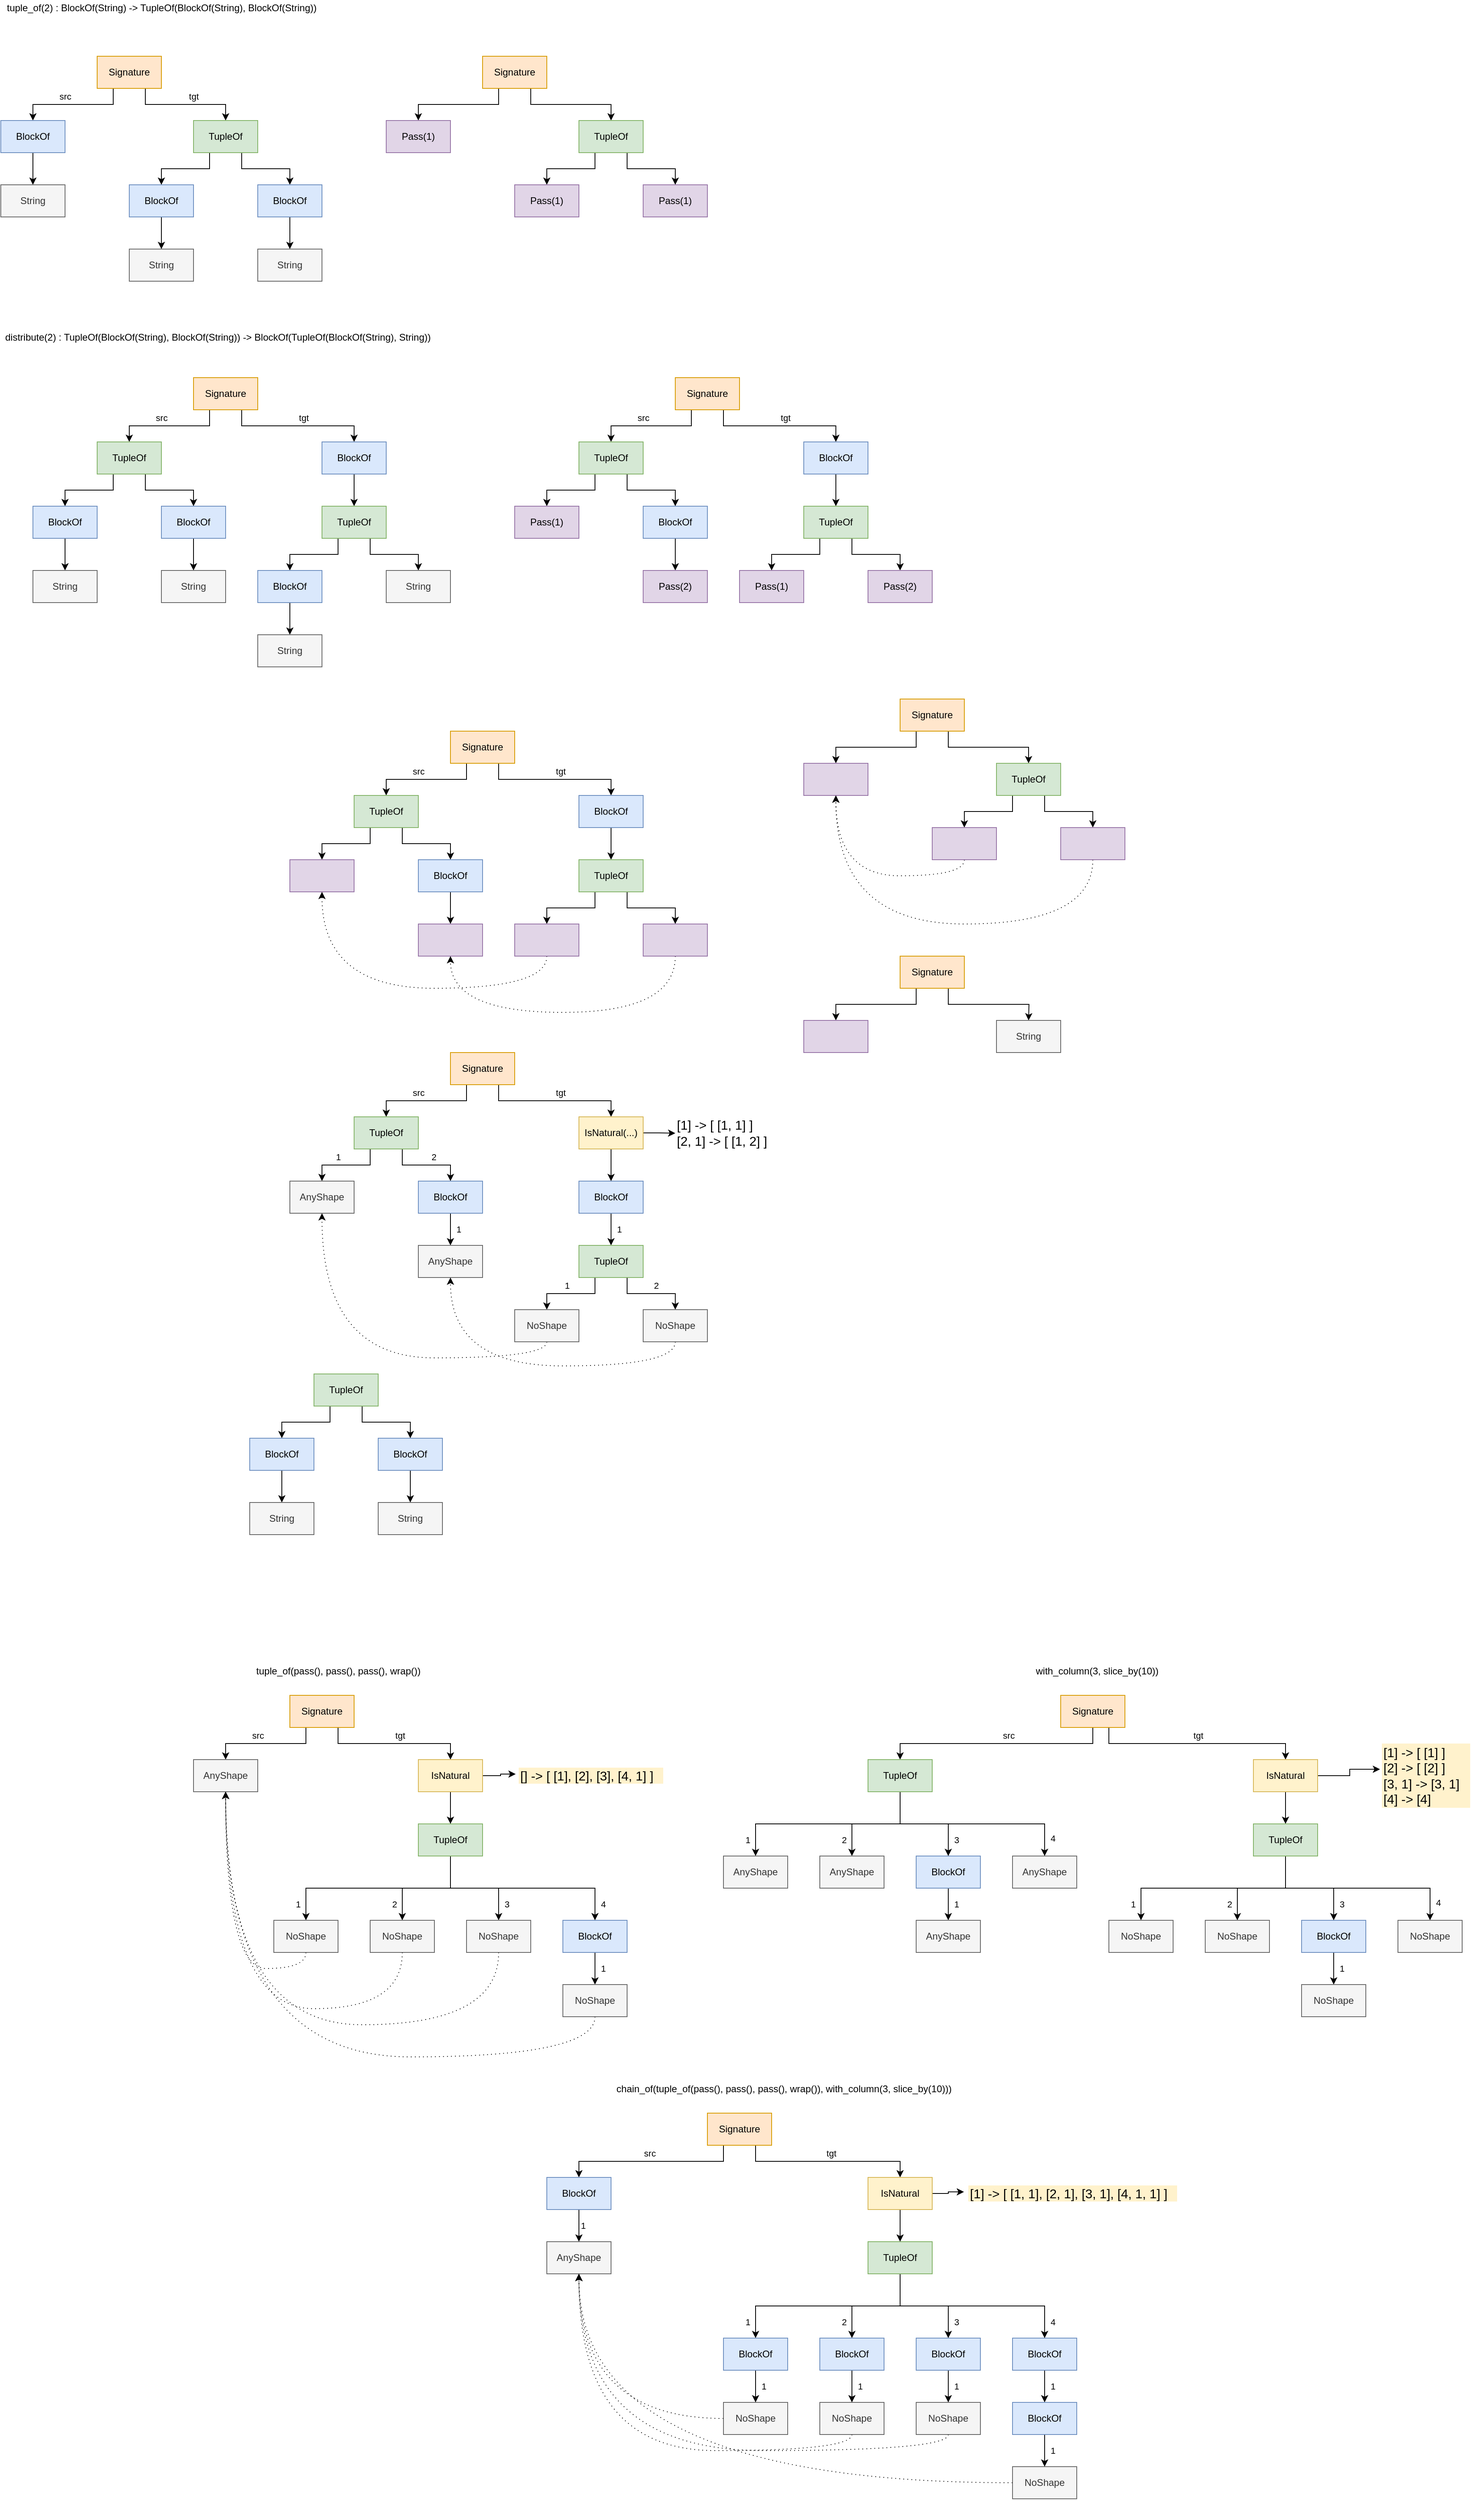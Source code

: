<mxfile version="13.7.9" type="github">
  <diagram id="jCX3biEMH_KiPf_Mwoyk" name="Page-1">
    <mxGraphModel dx="1620" dy="898" grid="1" gridSize="10" guides="1" tooltips="1" connect="1" arrows="1" fold="1" page="1" pageScale="1" pageWidth="2339" pageHeight="3300" math="0" shadow="0">
      <root>
        <mxCell id="0" />
        <mxCell id="1" parent="0" />
        <mxCell id="fLM_c8r7COVLMNnQFtRv-1" value="tuple_of(2) : BlockOf(String) -&amp;gt; TupleOf(BlockOf(String), BlockOf(String))" style="text;html=1;align=center;verticalAlign=middle;resizable=0;points=[];autosize=1;" vertex="1" parent="1">
          <mxGeometry x="120" y="50" width="400" height="20" as="geometry" />
        </mxCell>
        <mxCell id="fLM_c8r7COVLMNnQFtRv-10" style="edgeStyle=orthogonalEdgeStyle;rounded=0;orthogonalLoop=1;jettySize=auto;html=1;exitX=0.25;exitY=1;exitDx=0;exitDy=0;" edge="1" parent="1" source="fLM_c8r7COVLMNnQFtRv-2" target="fLM_c8r7COVLMNnQFtRv-3">
          <mxGeometry relative="1" as="geometry" />
        </mxCell>
        <mxCell id="fLM_c8r7COVLMNnQFtRv-32" value="src" style="edgeLabel;html=1;align=center;verticalAlign=middle;resizable=0;points=[];" vertex="1" connectable="0" parent="fLM_c8r7COVLMNnQFtRv-10">
          <mxGeometry x="-0.186" y="1" relative="1" as="geometry">
            <mxPoint x="-23" y="-11" as="offset" />
          </mxGeometry>
        </mxCell>
        <mxCell id="fLM_c8r7COVLMNnQFtRv-12" style="edgeStyle=orthogonalEdgeStyle;rounded=0;orthogonalLoop=1;jettySize=auto;html=1;exitX=0.75;exitY=1;exitDx=0;exitDy=0;entryX=0.5;entryY=0;entryDx=0;entryDy=0;" edge="1" parent="1" source="fLM_c8r7COVLMNnQFtRv-2" target="fLM_c8r7COVLMNnQFtRv-5">
          <mxGeometry relative="1" as="geometry" />
        </mxCell>
        <mxCell id="fLM_c8r7COVLMNnQFtRv-33" value="tgt" style="edgeLabel;html=1;align=center;verticalAlign=middle;resizable=0;points=[];" vertex="1" connectable="0" parent="fLM_c8r7COVLMNnQFtRv-12">
          <mxGeometry x="-0.157" y="-3" relative="1" as="geometry">
            <mxPoint x="21" y="-13" as="offset" />
          </mxGeometry>
        </mxCell>
        <mxCell id="fLM_c8r7COVLMNnQFtRv-2" value="Signature" style="rounded=0;whiteSpace=wrap;html=1;fillColor=#ffe6cc;strokeColor=#d79b00;" vertex="1" parent="1">
          <mxGeometry x="240" y="120" width="80" height="40" as="geometry" />
        </mxCell>
        <mxCell id="fLM_c8r7COVLMNnQFtRv-11" style="edgeStyle=orthogonalEdgeStyle;rounded=0;orthogonalLoop=1;jettySize=auto;html=1;exitX=0.5;exitY=1;exitDx=0;exitDy=0;entryX=0.5;entryY=0;entryDx=0;entryDy=0;" edge="1" parent="1" source="fLM_c8r7COVLMNnQFtRv-3" target="fLM_c8r7COVLMNnQFtRv-4">
          <mxGeometry relative="1" as="geometry" />
        </mxCell>
        <mxCell id="fLM_c8r7COVLMNnQFtRv-3" value="BlockOf" style="rounded=0;whiteSpace=wrap;html=1;fillColor=#dae8fc;strokeColor=#6c8ebf;" vertex="1" parent="1">
          <mxGeometry x="120" y="200" width="80" height="40" as="geometry" />
        </mxCell>
        <mxCell id="fLM_c8r7COVLMNnQFtRv-4" value="String" style="rounded=0;whiteSpace=wrap;html=1;fillColor=#f5f5f5;strokeColor=#666666;fontColor=#333333;" vertex="1" parent="1">
          <mxGeometry x="120" y="280" width="80" height="40" as="geometry" />
        </mxCell>
        <mxCell id="fLM_c8r7COVLMNnQFtRv-13" style="edgeStyle=orthogonalEdgeStyle;rounded=0;orthogonalLoop=1;jettySize=auto;html=1;exitX=0.25;exitY=1;exitDx=0;exitDy=0;entryX=0.5;entryY=0;entryDx=0;entryDy=0;" edge="1" parent="1" source="fLM_c8r7COVLMNnQFtRv-5" target="fLM_c8r7COVLMNnQFtRv-6">
          <mxGeometry relative="1" as="geometry" />
        </mxCell>
        <mxCell id="fLM_c8r7COVLMNnQFtRv-16" style="edgeStyle=orthogonalEdgeStyle;rounded=0;orthogonalLoop=1;jettySize=auto;html=1;exitX=0.75;exitY=1;exitDx=0;exitDy=0;entryX=0.5;entryY=0;entryDx=0;entryDy=0;" edge="1" parent="1" source="fLM_c8r7COVLMNnQFtRv-5" target="fLM_c8r7COVLMNnQFtRv-8">
          <mxGeometry relative="1" as="geometry" />
        </mxCell>
        <mxCell id="fLM_c8r7COVLMNnQFtRv-5" value="TupleOf" style="rounded=0;whiteSpace=wrap;html=1;fillColor=#d5e8d4;strokeColor=#82b366;" vertex="1" parent="1">
          <mxGeometry x="360" y="200" width="80" height="40" as="geometry" />
        </mxCell>
        <mxCell id="fLM_c8r7COVLMNnQFtRv-14" style="edgeStyle=orthogonalEdgeStyle;rounded=0;orthogonalLoop=1;jettySize=auto;html=1;exitX=0.5;exitY=1;exitDx=0;exitDy=0;entryX=0.5;entryY=0;entryDx=0;entryDy=0;" edge="1" parent="1" source="fLM_c8r7COVLMNnQFtRv-6" target="fLM_c8r7COVLMNnQFtRv-7">
          <mxGeometry relative="1" as="geometry" />
        </mxCell>
        <mxCell id="fLM_c8r7COVLMNnQFtRv-6" value="BlockOf" style="rounded=0;whiteSpace=wrap;html=1;fillColor=#dae8fc;strokeColor=#6c8ebf;" vertex="1" parent="1">
          <mxGeometry x="280" y="280" width="80" height="40" as="geometry" />
        </mxCell>
        <mxCell id="fLM_c8r7COVLMNnQFtRv-7" value="String" style="rounded=0;whiteSpace=wrap;html=1;fillColor=#f5f5f5;strokeColor=#666666;fontColor=#333333;" vertex="1" parent="1">
          <mxGeometry x="280" y="360" width="80" height="40" as="geometry" />
        </mxCell>
        <mxCell id="fLM_c8r7COVLMNnQFtRv-15" style="edgeStyle=orthogonalEdgeStyle;rounded=0;orthogonalLoop=1;jettySize=auto;html=1;exitX=0.5;exitY=1;exitDx=0;exitDy=0;entryX=0.5;entryY=0;entryDx=0;entryDy=0;" edge="1" parent="1" source="fLM_c8r7COVLMNnQFtRv-8" target="fLM_c8r7COVLMNnQFtRv-9">
          <mxGeometry relative="1" as="geometry" />
        </mxCell>
        <mxCell id="fLM_c8r7COVLMNnQFtRv-8" value="BlockOf" style="rounded=0;whiteSpace=wrap;html=1;fillColor=#dae8fc;strokeColor=#6c8ebf;" vertex="1" parent="1">
          <mxGeometry x="440" y="280" width="80" height="40" as="geometry" />
        </mxCell>
        <mxCell id="fLM_c8r7COVLMNnQFtRv-9" value="String" style="rounded=0;whiteSpace=wrap;html=1;fillColor=#f5f5f5;strokeColor=#666666;fontColor=#333333;" vertex="1" parent="1">
          <mxGeometry x="440" y="360" width="80" height="40" as="geometry" />
        </mxCell>
        <mxCell id="fLM_c8r7COVLMNnQFtRv-17" style="edgeStyle=orthogonalEdgeStyle;rounded=0;orthogonalLoop=1;jettySize=auto;html=1;exitX=0.25;exitY=1;exitDx=0;exitDy=0;" edge="1" parent="1" source="fLM_c8r7COVLMNnQFtRv-19" target="fLM_c8r7COVLMNnQFtRv-21">
          <mxGeometry relative="1" as="geometry" />
        </mxCell>
        <mxCell id="fLM_c8r7COVLMNnQFtRv-18" style="edgeStyle=orthogonalEdgeStyle;rounded=0;orthogonalLoop=1;jettySize=auto;html=1;exitX=0.75;exitY=1;exitDx=0;exitDy=0;entryX=0.5;entryY=0;entryDx=0;entryDy=0;" edge="1" parent="1" source="fLM_c8r7COVLMNnQFtRv-19" target="fLM_c8r7COVLMNnQFtRv-25">
          <mxGeometry relative="1" as="geometry" />
        </mxCell>
        <mxCell id="fLM_c8r7COVLMNnQFtRv-19" value="Signature" style="rounded=0;whiteSpace=wrap;html=1;fillColor=#ffe6cc;strokeColor=#d79b00;" vertex="1" parent="1">
          <mxGeometry x="720" y="120" width="80" height="40" as="geometry" />
        </mxCell>
        <mxCell id="fLM_c8r7COVLMNnQFtRv-21" value="Pass(1)" style="rounded=0;whiteSpace=wrap;html=1;fillColor=#e1d5e7;strokeColor=#9673a6;" vertex="1" parent="1">
          <mxGeometry x="600" y="200" width="80" height="40" as="geometry" />
        </mxCell>
        <mxCell id="fLM_c8r7COVLMNnQFtRv-23" style="edgeStyle=orthogonalEdgeStyle;rounded=0;orthogonalLoop=1;jettySize=auto;html=1;exitX=0.25;exitY=1;exitDx=0;exitDy=0;entryX=0.5;entryY=0;entryDx=0;entryDy=0;" edge="1" parent="1" source="fLM_c8r7COVLMNnQFtRv-25" target="fLM_c8r7COVLMNnQFtRv-27">
          <mxGeometry relative="1" as="geometry" />
        </mxCell>
        <mxCell id="fLM_c8r7COVLMNnQFtRv-24" style="edgeStyle=orthogonalEdgeStyle;rounded=0;orthogonalLoop=1;jettySize=auto;html=1;exitX=0.75;exitY=1;exitDx=0;exitDy=0;entryX=0.5;entryY=0;entryDx=0;entryDy=0;" edge="1" parent="1" source="fLM_c8r7COVLMNnQFtRv-25" target="fLM_c8r7COVLMNnQFtRv-30">
          <mxGeometry relative="1" as="geometry" />
        </mxCell>
        <mxCell id="fLM_c8r7COVLMNnQFtRv-25" value="TupleOf" style="rounded=0;whiteSpace=wrap;html=1;fillColor=#d5e8d4;strokeColor=#82b366;" vertex="1" parent="1">
          <mxGeometry x="840" y="200" width="80" height="40" as="geometry" />
        </mxCell>
        <mxCell id="fLM_c8r7COVLMNnQFtRv-27" value="Pass(1)" style="rounded=0;whiteSpace=wrap;html=1;fillColor=#e1d5e7;strokeColor=#9673a6;" vertex="1" parent="1">
          <mxGeometry x="760" y="280" width="80" height="40" as="geometry" />
        </mxCell>
        <mxCell id="fLM_c8r7COVLMNnQFtRv-30" value="Pass(1)" style="rounded=0;whiteSpace=wrap;html=1;fillColor=#e1d5e7;strokeColor=#9673a6;" vertex="1" parent="1">
          <mxGeometry x="920" y="280" width="80" height="40" as="geometry" />
        </mxCell>
        <mxCell id="fLM_c8r7COVLMNnQFtRv-34" value="distribute(2) : TupleOf(BlockOf(String), BlockOf(String)) -&amp;gt; BlockOf(TupleOf(BlockOf(String), String))" style="text;html=1;align=center;verticalAlign=middle;resizable=0;points=[];autosize=1;" vertex="1" parent="1">
          <mxGeometry x="120" y="460" width="540" height="20" as="geometry" />
        </mxCell>
        <mxCell id="fLM_c8r7COVLMNnQFtRv-35" style="edgeStyle=orthogonalEdgeStyle;rounded=0;orthogonalLoop=1;jettySize=auto;html=1;exitX=0.25;exitY=1;exitDx=0;exitDy=0;entryX=0.5;entryY=0;entryDx=0;entryDy=0;" edge="1" parent="1" source="fLM_c8r7COVLMNnQFtRv-39" target="fLM_c8r7COVLMNnQFtRv-45">
          <mxGeometry relative="1" as="geometry">
            <mxPoint x="280.059" y="600" as="targetPoint" />
          </mxGeometry>
        </mxCell>
        <mxCell id="fLM_c8r7COVLMNnQFtRv-36" value="src" style="edgeLabel;html=1;align=center;verticalAlign=middle;resizable=0;points=[];" vertex="1" connectable="0" parent="fLM_c8r7COVLMNnQFtRv-35">
          <mxGeometry x="-0.186" y="1" relative="1" as="geometry">
            <mxPoint x="-23" y="-11" as="offset" />
          </mxGeometry>
        </mxCell>
        <mxCell id="fLM_c8r7COVLMNnQFtRv-37" style="edgeStyle=orthogonalEdgeStyle;rounded=0;orthogonalLoop=1;jettySize=auto;html=1;exitX=0.75;exitY=1;exitDx=0;exitDy=0;entryX=0.5;entryY=0;entryDx=0;entryDy=0;" edge="1" parent="1" source="fLM_c8r7COVLMNnQFtRv-39" target="fLM_c8r7COVLMNnQFtRv-52">
          <mxGeometry relative="1" as="geometry">
            <mxPoint x="550" y="590" as="targetPoint" />
          </mxGeometry>
        </mxCell>
        <mxCell id="fLM_c8r7COVLMNnQFtRv-38" value="tgt" style="edgeLabel;html=1;align=center;verticalAlign=middle;resizable=0;points=[];" vertex="1" connectable="0" parent="fLM_c8r7COVLMNnQFtRv-37">
          <mxGeometry x="-0.157" y="-3" relative="1" as="geometry">
            <mxPoint x="21" y="-13" as="offset" />
          </mxGeometry>
        </mxCell>
        <mxCell id="fLM_c8r7COVLMNnQFtRv-39" value="Signature" style="rounded=0;whiteSpace=wrap;html=1;fillColor=#ffe6cc;strokeColor=#d79b00;" vertex="1" parent="1">
          <mxGeometry x="360" y="520" width="80" height="40" as="geometry" />
        </mxCell>
        <mxCell id="fLM_c8r7COVLMNnQFtRv-43" style="edgeStyle=orthogonalEdgeStyle;rounded=0;orthogonalLoop=1;jettySize=auto;html=1;exitX=0.25;exitY=1;exitDx=0;exitDy=0;entryX=0.5;entryY=0;entryDx=0;entryDy=0;" edge="1" parent="1" source="fLM_c8r7COVLMNnQFtRv-45" target="fLM_c8r7COVLMNnQFtRv-47">
          <mxGeometry relative="1" as="geometry" />
        </mxCell>
        <mxCell id="fLM_c8r7COVLMNnQFtRv-44" style="edgeStyle=orthogonalEdgeStyle;rounded=0;orthogonalLoop=1;jettySize=auto;html=1;exitX=0.75;exitY=1;exitDx=0;exitDy=0;entryX=0.5;entryY=0;entryDx=0;entryDy=0;" edge="1" parent="1" source="fLM_c8r7COVLMNnQFtRv-45" target="fLM_c8r7COVLMNnQFtRv-50">
          <mxGeometry relative="1" as="geometry" />
        </mxCell>
        <mxCell id="fLM_c8r7COVLMNnQFtRv-45" value="TupleOf" style="rounded=0;whiteSpace=wrap;html=1;fillColor=#d5e8d4;strokeColor=#82b366;" vertex="1" parent="1">
          <mxGeometry x="240" y="600" width="80" height="40" as="geometry" />
        </mxCell>
        <mxCell id="fLM_c8r7COVLMNnQFtRv-46" style="edgeStyle=orthogonalEdgeStyle;rounded=0;orthogonalLoop=1;jettySize=auto;html=1;exitX=0.5;exitY=1;exitDx=0;exitDy=0;entryX=0.5;entryY=0;entryDx=0;entryDy=0;" edge="1" parent="1" source="fLM_c8r7COVLMNnQFtRv-47" target="fLM_c8r7COVLMNnQFtRv-48">
          <mxGeometry relative="1" as="geometry" />
        </mxCell>
        <mxCell id="fLM_c8r7COVLMNnQFtRv-47" value="BlockOf" style="rounded=0;whiteSpace=wrap;html=1;fillColor=#dae8fc;strokeColor=#6c8ebf;" vertex="1" parent="1">
          <mxGeometry x="160" y="680" width="80" height="40" as="geometry" />
        </mxCell>
        <mxCell id="fLM_c8r7COVLMNnQFtRv-48" value="String" style="rounded=0;whiteSpace=wrap;html=1;fillColor=#f5f5f5;strokeColor=#666666;fontColor=#333333;" vertex="1" parent="1">
          <mxGeometry x="160" y="760" width="80" height="40" as="geometry" />
        </mxCell>
        <mxCell id="fLM_c8r7COVLMNnQFtRv-49" style="edgeStyle=orthogonalEdgeStyle;rounded=0;orthogonalLoop=1;jettySize=auto;html=1;exitX=0.5;exitY=1;exitDx=0;exitDy=0;entryX=0.5;entryY=0;entryDx=0;entryDy=0;" edge="1" parent="1" source="fLM_c8r7COVLMNnQFtRv-50" target="fLM_c8r7COVLMNnQFtRv-51">
          <mxGeometry relative="1" as="geometry" />
        </mxCell>
        <mxCell id="fLM_c8r7COVLMNnQFtRv-50" value="BlockOf" style="rounded=0;whiteSpace=wrap;html=1;fillColor=#dae8fc;strokeColor=#6c8ebf;" vertex="1" parent="1">
          <mxGeometry x="320" y="680" width="80" height="40" as="geometry" />
        </mxCell>
        <mxCell id="fLM_c8r7COVLMNnQFtRv-51" value="String" style="rounded=0;whiteSpace=wrap;html=1;fillColor=#f5f5f5;strokeColor=#666666;fontColor=#333333;" vertex="1" parent="1">
          <mxGeometry x="320" y="760" width="80" height="40" as="geometry" />
        </mxCell>
        <mxCell id="fLM_c8r7COVLMNnQFtRv-62" style="edgeStyle=orthogonalEdgeStyle;rounded=0;orthogonalLoop=1;jettySize=auto;html=1;exitX=0.5;exitY=1;exitDx=0;exitDy=0;entryX=0.5;entryY=0;entryDx=0;entryDy=0;" edge="1" parent="1" source="fLM_c8r7COVLMNnQFtRv-52" target="fLM_c8r7COVLMNnQFtRv-55">
          <mxGeometry relative="1" as="geometry" />
        </mxCell>
        <mxCell id="fLM_c8r7COVLMNnQFtRv-52" value="BlockOf" style="rounded=0;whiteSpace=wrap;html=1;fillColor=#dae8fc;strokeColor=#6c8ebf;" vertex="1" parent="1">
          <mxGeometry x="520" y="600" width="80" height="40" as="geometry" />
        </mxCell>
        <mxCell id="fLM_c8r7COVLMNnQFtRv-53" style="edgeStyle=orthogonalEdgeStyle;rounded=0;orthogonalLoop=1;jettySize=auto;html=1;exitX=0.25;exitY=1;exitDx=0;exitDy=0;entryX=0.5;entryY=0;entryDx=0;entryDy=0;" edge="1" parent="1" source="fLM_c8r7COVLMNnQFtRv-55" target="fLM_c8r7COVLMNnQFtRv-57">
          <mxGeometry relative="1" as="geometry" />
        </mxCell>
        <mxCell id="fLM_c8r7COVLMNnQFtRv-54" style="edgeStyle=orthogonalEdgeStyle;rounded=0;orthogonalLoop=1;jettySize=auto;html=1;exitX=0.75;exitY=1;exitDx=0;exitDy=0;entryX=0.5;entryY=0;entryDx=0;entryDy=0;" edge="1" parent="1" source="fLM_c8r7COVLMNnQFtRv-55" target="fLM_c8r7COVLMNnQFtRv-61">
          <mxGeometry relative="1" as="geometry">
            <mxPoint x="640" y="760" as="targetPoint" />
          </mxGeometry>
        </mxCell>
        <mxCell id="fLM_c8r7COVLMNnQFtRv-55" value="TupleOf" style="rounded=0;whiteSpace=wrap;html=1;fillColor=#d5e8d4;strokeColor=#82b366;" vertex="1" parent="1">
          <mxGeometry x="520" y="680" width="80" height="40" as="geometry" />
        </mxCell>
        <mxCell id="fLM_c8r7COVLMNnQFtRv-56" style="edgeStyle=orthogonalEdgeStyle;rounded=0;orthogonalLoop=1;jettySize=auto;html=1;exitX=0.5;exitY=1;exitDx=0;exitDy=0;entryX=0.5;entryY=0;entryDx=0;entryDy=0;" edge="1" parent="1" source="fLM_c8r7COVLMNnQFtRv-57" target="fLM_c8r7COVLMNnQFtRv-58">
          <mxGeometry relative="1" as="geometry" />
        </mxCell>
        <mxCell id="fLM_c8r7COVLMNnQFtRv-57" value="BlockOf" style="rounded=0;whiteSpace=wrap;html=1;fillColor=#dae8fc;strokeColor=#6c8ebf;" vertex="1" parent="1">
          <mxGeometry x="440" y="760" width="80" height="40" as="geometry" />
        </mxCell>
        <mxCell id="fLM_c8r7COVLMNnQFtRv-58" value="String" style="rounded=0;whiteSpace=wrap;html=1;fillColor=#f5f5f5;strokeColor=#666666;fontColor=#333333;" vertex="1" parent="1">
          <mxGeometry x="440" y="840" width="80" height="40" as="geometry" />
        </mxCell>
        <mxCell id="fLM_c8r7COVLMNnQFtRv-61" value="String" style="rounded=0;whiteSpace=wrap;html=1;fillColor=#f5f5f5;strokeColor=#666666;fontColor=#333333;" vertex="1" parent="1">
          <mxGeometry x="600" y="760" width="80" height="40" as="geometry" />
        </mxCell>
        <mxCell id="fLM_c8r7COVLMNnQFtRv-63" style="edgeStyle=orthogonalEdgeStyle;rounded=0;orthogonalLoop=1;jettySize=auto;html=1;exitX=0.25;exitY=1;exitDx=0;exitDy=0;entryX=0.5;entryY=0;entryDx=0;entryDy=0;" edge="1" parent="1" source="fLM_c8r7COVLMNnQFtRv-67" target="fLM_c8r7COVLMNnQFtRv-70">
          <mxGeometry relative="1" as="geometry">
            <mxPoint x="880.059" y="600" as="targetPoint" />
          </mxGeometry>
        </mxCell>
        <mxCell id="fLM_c8r7COVLMNnQFtRv-64" value="src" style="edgeLabel;html=1;align=center;verticalAlign=middle;resizable=0;points=[];" vertex="1" connectable="0" parent="fLM_c8r7COVLMNnQFtRv-63">
          <mxGeometry x="-0.186" y="1" relative="1" as="geometry">
            <mxPoint x="-23" y="-11" as="offset" />
          </mxGeometry>
        </mxCell>
        <mxCell id="fLM_c8r7COVLMNnQFtRv-65" style="edgeStyle=orthogonalEdgeStyle;rounded=0;orthogonalLoop=1;jettySize=auto;html=1;exitX=0.75;exitY=1;exitDx=0;exitDy=0;entryX=0.5;entryY=0;entryDx=0;entryDy=0;" edge="1" parent="1" source="fLM_c8r7COVLMNnQFtRv-67" target="fLM_c8r7COVLMNnQFtRv-78">
          <mxGeometry relative="1" as="geometry">
            <mxPoint x="1150" y="590" as="targetPoint" />
          </mxGeometry>
        </mxCell>
        <mxCell id="fLM_c8r7COVLMNnQFtRv-66" value="tgt" style="edgeLabel;html=1;align=center;verticalAlign=middle;resizable=0;points=[];" vertex="1" connectable="0" parent="fLM_c8r7COVLMNnQFtRv-65">
          <mxGeometry x="-0.157" y="-3" relative="1" as="geometry">
            <mxPoint x="21" y="-13" as="offset" />
          </mxGeometry>
        </mxCell>
        <mxCell id="fLM_c8r7COVLMNnQFtRv-67" value="Signature" style="rounded=0;whiteSpace=wrap;html=1;fillColor=#ffe6cc;strokeColor=#d79b00;" vertex="1" parent="1">
          <mxGeometry x="960" y="520" width="80" height="40" as="geometry" />
        </mxCell>
        <mxCell id="fLM_c8r7COVLMNnQFtRv-68" style="edgeStyle=orthogonalEdgeStyle;rounded=0;orthogonalLoop=1;jettySize=auto;html=1;exitX=0.25;exitY=1;exitDx=0;exitDy=0;entryX=0.5;entryY=0;entryDx=0;entryDy=0;" edge="1" parent="1" source="fLM_c8r7COVLMNnQFtRv-70" target="fLM_c8r7COVLMNnQFtRv-72">
          <mxGeometry relative="1" as="geometry" />
        </mxCell>
        <mxCell id="fLM_c8r7COVLMNnQFtRv-69" style="edgeStyle=orthogonalEdgeStyle;rounded=0;orthogonalLoop=1;jettySize=auto;html=1;exitX=0.75;exitY=1;exitDx=0;exitDy=0;entryX=0.5;entryY=0;entryDx=0;entryDy=0;" edge="1" parent="1" source="fLM_c8r7COVLMNnQFtRv-70" target="fLM_c8r7COVLMNnQFtRv-75">
          <mxGeometry relative="1" as="geometry" />
        </mxCell>
        <mxCell id="fLM_c8r7COVLMNnQFtRv-70" value="TupleOf" style="rounded=0;whiteSpace=wrap;html=1;fillColor=#d5e8d4;strokeColor=#82b366;" vertex="1" parent="1">
          <mxGeometry x="840" y="600" width="80" height="40" as="geometry" />
        </mxCell>
        <mxCell id="fLM_c8r7COVLMNnQFtRv-72" value="Pass(1)" style="rounded=0;whiteSpace=wrap;html=1;fillColor=#e1d5e7;strokeColor=#9673a6;" vertex="1" parent="1">
          <mxGeometry x="760" y="680" width="80" height="40" as="geometry" />
        </mxCell>
        <mxCell id="fLM_c8r7COVLMNnQFtRv-74" style="edgeStyle=orthogonalEdgeStyle;rounded=0;orthogonalLoop=1;jettySize=auto;html=1;exitX=0.5;exitY=1;exitDx=0;exitDy=0;entryX=0.5;entryY=0;entryDx=0;entryDy=0;" edge="1" parent="1" source="fLM_c8r7COVLMNnQFtRv-75" target="fLM_c8r7COVLMNnQFtRv-76">
          <mxGeometry relative="1" as="geometry" />
        </mxCell>
        <mxCell id="fLM_c8r7COVLMNnQFtRv-75" value="BlockOf" style="rounded=0;whiteSpace=wrap;html=1;fillColor=#dae8fc;strokeColor=#6c8ebf;" vertex="1" parent="1">
          <mxGeometry x="920" y="680" width="80" height="40" as="geometry" />
        </mxCell>
        <mxCell id="fLM_c8r7COVLMNnQFtRv-76" value="Pass(2)" style="rounded=0;whiteSpace=wrap;html=1;fillColor=#e1d5e7;strokeColor=#9673a6;" vertex="1" parent="1">
          <mxGeometry x="920" y="760" width="80" height="40" as="geometry" />
        </mxCell>
        <mxCell id="fLM_c8r7COVLMNnQFtRv-77" style="edgeStyle=orthogonalEdgeStyle;rounded=0;orthogonalLoop=1;jettySize=auto;html=1;exitX=0.5;exitY=1;exitDx=0;exitDy=0;entryX=0.5;entryY=0;entryDx=0;entryDy=0;" edge="1" parent="1" source="fLM_c8r7COVLMNnQFtRv-78" target="fLM_c8r7COVLMNnQFtRv-81">
          <mxGeometry relative="1" as="geometry" />
        </mxCell>
        <mxCell id="fLM_c8r7COVLMNnQFtRv-78" value="BlockOf" style="rounded=0;whiteSpace=wrap;html=1;fillColor=#dae8fc;strokeColor=#6c8ebf;" vertex="1" parent="1">
          <mxGeometry x="1120" y="600" width="80" height="40" as="geometry" />
        </mxCell>
        <mxCell id="fLM_c8r7COVLMNnQFtRv-79" style="edgeStyle=orthogonalEdgeStyle;rounded=0;orthogonalLoop=1;jettySize=auto;html=1;exitX=0.25;exitY=1;exitDx=0;exitDy=0;entryX=0.5;entryY=0;entryDx=0;entryDy=0;" edge="1" parent="1" source="fLM_c8r7COVLMNnQFtRv-81" target="fLM_c8r7COVLMNnQFtRv-83">
          <mxGeometry relative="1" as="geometry" />
        </mxCell>
        <mxCell id="fLM_c8r7COVLMNnQFtRv-80" style="edgeStyle=orthogonalEdgeStyle;rounded=0;orthogonalLoop=1;jettySize=auto;html=1;exitX=0.75;exitY=1;exitDx=0;exitDy=0;entryX=0.5;entryY=0;entryDx=0;entryDy=0;" edge="1" parent="1" source="fLM_c8r7COVLMNnQFtRv-81" target="fLM_c8r7COVLMNnQFtRv-85">
          <mxGeometry relative="1" as="geometry">
            <mxPoint x="1240" y="760" as="targetPoint" />
          </mxGeometry>
        </mxCell>
        <mxCell id="fLM_c8r7COVLMNnQFtRv-81" value="TupleOf" style="rounded=0;whiteSpace=wrap;html=1;fillColor=#d5e8d4;strokeColor=#82b366;" vertex="1" parent="1">
          <mxGeometry x="1120" y="680" width="80" height="40" as="geometry" />
        </mxCell>
        <mxCell id="fLM_c8r7COVLMNnQFtRv-83" value="Pass(1)" style="rounded=0;whiteSpace=wrap;html=1;fillColor=#e1d5e7;strokeColor=#9673a6;" vertex="1" parent="1">
          <mxGeometry x="1040" y="760" width="80" height="40" as="geometry" />
        </mxCell>
        <mxCell id="fLM_c8r7COVLMNnQFtRv-85" value="Pass(2)" style="rounded=0;whiteSpace=wrap;html=1;fillColor=#e1d5e7;strokeColor=#9673a6;" vertex="1" parent="1">
          <mxGeometry x="1200" y="760" width="80" height="40" as="geometry" />
        </mxCell>
        <mxCell id="fLM_c8r7COVLMNnQFtRv-86" style="edgeStyle=orthogonalEdgeStyle;rounded=0;orthogonalLoop=1;jettySize=auto;html=1;exitX=0.25;exitY=1;exitDx=0;exitDy=0;entryX=0.5;entryY=0;entryDx=0;entryDy=0;" edge="1" parent="1" source="fLM_c8r7COVLMNnQFtRv-90" target="fLM_c8r7COVLMNnQFtRv-93">
          <mxGeometry relative="1" as="geometry">
            <mxPoint x="600.059" y="1040" as="targetPoint" />
          </mxGeometry>
        </mxCell>
        <mxCell id="fLM_c8r7COVLMNnQFtRv-87" value="src" style="edgeLabel;html=1;align=center;verticalAlign=middle;resizable=0;points=[];" vertex="1" connectable="0" parent="fLM_c8r7COVLMNnQFtRv-86">
          <mxGeometry x="-0.186" y="1" relative="1" as="geometry">
            <mxPoint x="-23" y="-11" as="offset" />
          </mxGeometry>
        </mxCell>
        <mxCell id="fLM_c8r7COVLMNnQFtRv-88" style="edgeStyle=orthogonalEdgeStyle;rounded=0;orthogonalLoop=1;jettySize=auto;html=1;exitX=0.75;exitY=1;exitDx=0;exitDy=0;entryX=0.5;entryY=0;entryDx=0;entryDy=0;" edge="1" parent="1" source="fLM_c8r7COVLMNnQFtRv-90" target="fLM_c8r7COVLMNnQFtRv-99">
          <mxGeometry relative="1" as="geometry">
            <mxPoint x="870" y="1030" as="targetPoint" />
          </mxGeometry>
        </mxCell>
        <mxCell id="fLM_c8r7COVLMNnQFtRv-89" value="tgt" style="edgeLabel;html=1;align=center;verticalAlign=middle;resizable=0;points=[];" vertex="1" connectable="0" parent="fLM_c8r7COVLMNnQFtRv-88">
          <mxGeometry x="-0.157" y="-3" relative="1" as="geometry">
            <mxPoint x="21" y="-13" as="offset" />
          </mxGeometry>
        </mxCell>
        <mxCell id="fLM_c8r7COVLMNnQFtRv-90" value="Signature" style="rounded=0;whiteSpace=wrap;html=1;fillColor=#ffe6cc;strokeColor=#d79b00;" vertex="1" parent="1">
          <mxGeometry x="680" y="960" width="80" height="40" as="geometry" />
        </mxCell>
        <mxCell id="fLM_c8r7COVLMNnQFtRv-91" style="edgeStyle=orthogonalEdgeStyle;rounded=0;orthogonalLoop=1;jettySize=auto;html=1;exitX=0.25;exitY=1;exitDx=0;exitDy=0;entryX=0.5;entryY=0;entryDx=0;entryDy=0;" edge="1" parent="1" source="fLM_c8r7COVLMNnQFtRv-93" target="fLM_c8r7COVLMNnQFtRv-94">
          <mxGeometry relative="1" as="geometry" />
        </mxCell>
        <mxCell id="fLM_c8r7COVLMNnQFtRv-92" style="edgeStyle=orthogonalEdgeStyle;rounded=0;orthogonalLoop=1;jettySize=auto;html=1;exitX=0.75;exitY=1;exitDx=0;exitDy=0;entryX=0.5;entryY=0;entryDx=0;entryDy=0;" edge="1" parent="1" source="fLM_c8r7COVLMNnQFtRv-93" target="fLM_c8r7COVLMNnQFtRv-96">
          <mxGeometry relative="1" as="geometry" />
        </mxCell>
        <mxCell id="fLM_c8r7COVLMNnQFtRv-93" value="TupleOf" style="rounded=0;whiteSpace=wrap;html=1;fillColor=#d5e8d4;strokeColor=#82b366;" vertex="1" parent="1">
          <mxGeometry x="560" y="1040" width="80" height="40" as="geometry" />
        </mxCell>
        <mxCell id="fLM_c8r7COVLMNnQFtRv-94" value="" style="rounded=0;whiteSpace=wrap;html=1;fillColor=#e1d5e7;strokeColor=#9673a6;" vertex="1" parent="1">
          <mxGeometry x="480" y="1120" width="80" height="40" as="geometry" />
        </mxCell>
        <mxCell id="fLM_c8r7COVLMNnQFtRv-95" style="edgeStyle=orthogonalEdgeStyle;rounded=0;orthogonalLoop=1;jettySize=auto;html=1;exitX=0.5;exitY=1;exitDx=0;exitDy=0;entryX=0.5;entryY=0;entryDx=0;entryDy=0;" edge="1" parent="1" source="fLM_c8r7COVLMNnQFtRv-96" target="fLM_c8r7COVLMNnQFtRv-97">
          <mxGeometry relative="1" as="geometry" />
        </mxCell>
        <mxCell id="fLM_c8r7COVLMNnQFtRv-96" value="BlockOf" style="rounded=0;whiteSpace=wrap;html=1;fillColor=#dae8fc;strokeColor=#6c8ebf;" vertex="1" parent="1">
          <mxGeometry x="640" y="1120" width="80" height="40" as="geometry" />
        </mxCell>
        <mxCell id="fLM_c8r7COVLMNnQFtRv-97" value="" style="rounded=0;whiteSpace=wrap;html=1;fillColor=#e1d5e7;strokeColor=#9673a6;" vertex="1" parent="1">
          <mxGeometry x="640" y="1200" width="80" height="40" as="geometry" />
        </mxCell>
        <mxCell id="fLM_c8r7COVLMNnQFtRv-98" style="edgeStyle=orthogonalEdgeStyle;rounded=0;orthogonalLoop=1;jettySize=auto;html=1;exitX=0.5;exitY=1;exitDx=0;exitDy=0;entryX=0.5;entryY=0;entryDx=0;entryDy=0;" edge="1" parent="1" source="fLM_c8r7COVLMNnQFtRv-99" target="fLM_c8r7COVLMNnQFtRv-102">
          <mxGeometry relative="1" as="geometry" />
        </mxCell>
        <mxCell id="fLM_c8r7COVLMNnQFtRv-99" value="BlockOf" style="rounded=0;whiteSpace=wrap;html=1;fillColor=#dae8fc;strokeColor=#6c8ebf;" vertex="1" parent="1">
          <mxGeometry x="840" y="1040" width="80" height="40" as="geometry" />
        </mxCell>
        <mxCell id="fLM_c8r7COVLMNnQFtRv-100" style="edgeStyle=orthogonalEdgeStyle;rounded=0;orthogonalLoop=1;jettySize=auto;html=1;exitX=0.25;exitY=1;exitDx=0;exitDy=0;entryX=0.5;entryY=0;entryDx=0;entryDy=0;" edge="1" parent="1" source="fLM_c8r7COVLMNnQFtRv-102" target="fLM_c8r7COVLMNnQFtRv-103">
          <mxGeometry relative="1" as="geometry" />
        </mxCell>
        <mxCell id="fLM_c8r7COVLMNnQFtRv-101" style="edgeStyle=orthogonalEdgeStyle;rounded=0;orthogonalLoop=1;jettySize=auto;html=1;exitX=0.75;exitY=1;exitDx=0;exitDy=0;entryX=0.5;entryY=0;entryDx=0;entryDy=0;" edge="1" parent="1" source="fLM_c8r7COVLMNnQFtRv-102" target="fLM_c8r7COVLMNnQFtRv-104">
          <mxGeometry relative="1" as="geometry">
            <mxPoint x="960" y="1200" as="targetPoint" />
          </mxGeometry>
        </mxCell>
        <mxCell id="fLM_c8r7COVLMNnQFtRv-102" value="TupleOf" style="rounded=0;whiteSpace=wrap;html=1;fillColor=#d5e8d4;strokeColor=#82b366;" vertex="1" parent="1">
          <mxGeometry x="840" y="1120" width="80" height="40" as="geometry" />
        </mxCell>
        <mxCell id="fLM_c8r7COVLMNnQFtRv-105" style="edgeStyle=orthogonalEdgeStyle;rounded=0;orthogonalLoop=1;jettySize=auto;html=1;entryX=0.5;entryY=1;entryDx=0;entryDy=0;curved=1;dashed=1;dashPattern=1 4;" edge="1" parent="1" source="fLM_c8r7COVLMNnQFtRv-103" target="fLM_c8r7COVLMNnQFtRv-94">
          <mxGeometry relative="1" as="geometry">
            <Array as="points">
              <mxPoint x="800" y="1280" />
              <mxPoint x="520" y="1280" />
            </Array>
          </mxGeometry>
        </mxCell>
        <mxCell id="fLM_c8r7COVLMNnQFtRv-103" value="" style="rounded=0;whiteSpace=wrap;html=1;fillColor=#e1d5e7;strokeColor=#9673a6;" vertex="1" parent="1">
          <mxGeometry x="760" y="1200" width="80" height="40" as="geometry" />
        </mxCell>
        <mxCell id="fLM_c8r7COVLMNnQFtRv-106" style="edgeStyle=orthogonalEdgeStyle;curved=1;rounded=0;orthogonalLoop=1;jettySize=auto;html=1;exitX=0.5;exitY=1;exitDx=0;exitDy=0;entryX=0.5;entryY=1;entryDx=0;entryDy=0;dashed=1;dashPattern=1 4;" edge="1" parent="1" source="fLM_c8r7COVLMNnQFtRv-104" target="fLM_c8r7COVLMNnQFtRv-97">
          <mxGeometry relative="1" as="geometry">
            <Array as="points">
              <mxPoint x="960" y="1310" />
              <mxPoint x="680" y="1310" />
            </Array>
          </mxGeometry>
        </mxCell>
        <mxCell id="fLM_c8r7COVLMNnQFtRv-104" value="" style="rounded=0;whiteSpace=wrap;html=1;fillColor=#e1d5e7;strokeColor=#9673a6;" vertex="1" parent="1">
          <mxGeometry x="920" y="1200" width="80" height="40" as="geometry" />
        </mxCell>
        <mxCell id="fLM_c8r7COVLMNnQFtRv-107" style="edgeStyle=orthogonalEdgeStyle;rounded=0;orthogonalLoop=1;jettySize=auto;html=1;exitX=0.25;exitY=1;exitDx=0;exitDy=0;" edge="1" parent="1" source="fLM_c8r7COVLMNnQFtRv-109" target="fLM_c8r7COVLMNnQFtRv-110">
          <mxGeometry relative="1" as="geometry" />
        </mxCell>
        <mxCell id="fLM_c8r7COVLMNnQFtRv-108" style="edgeStyle=orthogonalEdgeStyle;rounded=0;orthogonalLoop=1;jettySize=auto;html=1;exitX=0.75;exitY=1;exitDx=0;exitDy=0;entryX=0.5;entryY=0;entryDx=0;entryDy=0;" edge="1" parent="1" source="fLM_c8r7COVLMNnQFtRv-109" target="fLM_c8r7COVLMNnQFtRv-113">
          <mxGeometry relative="1" as="geometry" />
        </mxCell>
        <mxCell id="fLM_c8r7COVLMNnQFtRv-109" value="Signature" style="rounded=0;whiteSpace=wrap;html=1;fillColor=#ffe6cc;strokeColor=#d79b00;" vertex="1" parent="1">
          <mxGeometry x="1240" y="920" width="80" height="40" as="geometry" />
        </mxCell>
        <mxCell id="fLM_c8r7COVLMNnQFtRv-110" value="" style="rounded=0;whiteSpace=wrap;html=1;fillColor=#e1d5e7;strokeColor=#9673a6;" vertex="1" parent="1">
          <mxGeometry x="1120" y="1000" width="80" height="40" as="geometry" />
        </mxCell>
        <mxCell id="fLM_c8r7COVLMNnQFtRv-111" style="edgeStyle=orthogonalEdgeStyle;rounded=0;orthogonalLoop=1;jettySize=auto;html=1;exitX=0.25;exitY=1;exitDx=0;exitDy=0;entryX=0.5;entryY=0;entryDx=0;entryDy=0;" edge="1" parent="1" source="fLM_c8r7COVLMNnQFtRv-113" target="fLM_c8r7COVLMNnQFtRv-114">
          <mxGeometry relative="1" as="geometry" />
        </mxCell>
        <mxCell id="fLM_c8r7COVLMNnQFtRv-112" style="edgeStyle=orthogonalEdgeStyle;rounded=0;orthogonalLoop=1;jettySize=auto;html=1;exitX=0.75;exitY=1;exitDx=0;exitDy=0;entryX=0.5;entryY=0;entryDx=0;entryDy=0;" edge="1" parent="1" source="fLM_c8r7COVLMNnQFtRv-113" target="fLM_c8r7COVLMNnQFtRv-115">
          <mxGeometry relative="1" as="geometry" />
        </mxCell>
        <mxCell id="fLM_c8r7COVLMNnQFtRv-113" value="TupleOf" style="rounded=0;whiteSpace=wrap;html=1;fillColor=#d5e8d4;strokeColor=#82b366;" vertex="1" parent="1">
          <mxGeometry x="1360" y="1000" width="80" height="40" as="geometry" />
        </mxCell>
        <mxCell id="fLM_c8r7COVLMNnQFtRv-116" style="edgeStyle=orthogonalEdgeStyle;curved=1;rounded=0;orthogonalLoop=1;jettySize=auto;html=1;exitX=0.5;exitY=1;exitDx=0;exitDy=0;entryX=0.5;entryY=1;entryDx=0;entryDy=0;dashed=1;dashPattern=1 4;" edge="1" parent="1" source="fLM_c8r7COVLMNnQFtRv-114" target="fLM_c8r7COVLMNnQFtRv-110">
          <mxGeometry relative="1" as="geometry" />
        </mxCell>
        <mxCell id="fLM_c8r7COVLMNnQFtRv-114" value="" style="rounded=0;whiteSpace=wrap;html=1;fillColor=#e1d5e7;strokeColor=#9673a6;" vertex="1" parent="1">
          <mxGeometry x="1280" y="1080" width="80" height="40" as="geometry" />
        </mxCell>
        <mxCell id="fLM_c8r7COVLMNnQFtRv-117" style="edgeStyle=orthogonalEdgeStyle;curved=1;rounded=0;orthogonalLoop=1;jettySize=auto;html=1;exitX=0.5;exitY=1;exitDx=0;exitDy=0;dashed=1;dashPattern=1 4;" edge="1" parent="1" source="fLM_c8r7COVLMNnQFtRv-115">
          <mxGeometry relative="1" as="geometry">
            <mxPoint x="1160" y="1040" as="targetPoint" />
            <Array as="points">
              <mxPoint x="1480" y="1200" />
              <mxPoint x="1160" y="1200" />
            </Array>
          </mxGeometry>
        </mxCell>
        <mxCell id="fLM_c8r7COVLMNnQFtRv-115" value="" style="rounded=0;whiteSpace=wrap;html=1;fillColor=#e1d5e7;strokeColor=#9673a6;" vertex="1" parent="1">
          <mxGeometry x="1440" y="1080" width="80" height="40" as="geometry" />
        </mxCell>
        <mxCell id="fLM_c8r7COVLMNnQFtRv-118" style="edgeStyle=orthogonalEdgeStyle;rounded=0;orthogonalLoop=1;jettySize=auto;html=1;exitX=0.25;exitY=1;exitDx=0;exitDy=0;" edge="1" parent="1" source="fLM_c8r7COVLMNnQFtRv-120" target="fLM_c8r7COVLMNnQFtRv-121">
          <mxGeometry relative="1" as="geometry" />
        </mxCell>
        <mxCell id="fLM_c8r7COVLMNnQFtRv-119" style="edgeStyle=orthogonalEdgeStyle;rounded=0;orthogonalLoop=1;jettySize=auto;html=1;exitX=0.75;exitY=1;exitDx=0;exitDy=0;" edge="1" parent="1" source="fLM_c8r7COVLMNnQFtRv-120">
          <mxGeometry relative="1" as="geometry">
            <mxPoint x="1400" y="1320" as="targetPoint" />
          </mxGeometry>
        </mxCell>
        <mxCell id="fLM_c8r7COVLMNnQFtRv-120" value="Signature" style="rounded=0;whiteSpace=wrap;html=1;fillColor=#ffe6cc;strokeColor=#d79b00;" vertex="1" parent="1">
          <mxGeometry x="1240" y="1240" width="80" height="40" as="geometry" />
        </mxCell>
        <mxCell id="fLM_c8r7COVLMNnQFtRv-121" value="" style="rounded=0;whiteSpace=wrap;html=1;fillColor=#e1d5e7;strokeColor=#9673a6;" vertex="1" parent="1">
          <mxGeometry x="1120" y="1320" width="80" height="40" as="geometry" />
        </mxCell>
        <mxCell id="fLM_c8r7COVLMNnQFtRv-129" value="String" style="rounded=0;whiteSpace=wrap;html=1;fillColor=#f5f5f5;strokeColor=#666666;fontColor=#333333;" vertex="1" parent="1">
          <mxGeometry x="1360" y="1320" width="80" height="40" as="geometry" />
        </mxCell>
        <mxCell id="fLM_c8r7COVLMNnQFtRv-130" style="edgeStyle=orthogonalEdgeStyle;rounded=0;orthogonalLoop=1;jettySize=auto;html=1;exitX=0.25;exitY=1;exitDx=0;exitDy=0;entryX=0.5;entryY=0;entryDx=0;entryDy=0;" edge="1" parent="1" source="fLM_c8r7COVLMNnQFtRv-134" target="fLM_c8r7COVLMNnQFtRv-137">
          <mxGeometry relative="1" as="geometry">
            <mxPoint x="600.059" y="1440" as="targetPoint" />
          </mxGeometry>
        </mxCell>
        <mxCell id="fLM_c8r7COVLMNnQFtRv-131" value="src" style="edgeLabel;html=1;align=center;verticalAlign=middle;resizable=0;points=[];" vertex="1" connectable="0" parent="fLM_c8r7COVLMNnQFtRv-130">
          <mxGeometry x="-0.186" y="1" relative="1" as="geometry">
            <mxPoint x="-23" y="-11" as="offset" />
          </mxGeometry>
        </mxCell>
        <mxCell id="fLM_c8r7COVLMNnQFtRv-132" style="edgeStyle=orthogonalEdgeStyle;rounded=0;orthogonalLoop=1;jettySize=auto;html=1;exitX=0.75;exitY=1;exitDx=0;exitDy=0;entryX=0.5;entryY=0;entryDx=0;entryDy=0;" edge="1" parent="1" source="fLM_c8r7COVLMNnQFtRv-134" target="fLM_c8r7COVLMNnQFtRv-151">
          <mxGeometry relative="1" as="geometry">
            <mxPoint x="910" y="1450" as="targetPoint" />
          </mxGeometry>
        </mxCell>
        <mxCell id="fLM_c8r7COVLMNnQFtRv-133" value="tgt" style="edgeLabel;html=1;align=center;verticalAlign=middle;resizable=0;points=[];" vertex="1" connectable="0" parent="fLM_c8r7COVLMNnQFtRv-132">
          <mxGeometry x="-0.157" y="-3" relative="1" as="geometry">
            <mxPoint x="21" y="-13" as="offset" />
          </mxGeometry>
        </mxCell>
        <mxCell id="fLM_c8r7COVLMNnQFtRv-134" value="Signature" style="rounded=0;whiteSpace=wrap;html=1;fillColor=#ffe6cc;strokeColor=#d79b00;" vertex="1" parent="1">
          <mxGeometry x="680" y="1360" width="80" height="40" as="geometry" />
        </mxCell>
        <mxCell id="fLM_c8r7COVLMNnQFtRv-135" style="edgeStyle=orthogonalEdgeStyle;rounded=0;orthogonalLoop=1;jettySize=auto;html=1;exitX=0.25;exitY=1;exitDx=0;exitDy=0;entryX=0.5;entryY=0;entryDx=0;entryDy=0;" edge="1" parent="1" source="fLM_c8r7COVLMNnQFtRv-137" target="fLM_c8r7COVLMNnQFtRv-138">
          <mxGeometry relative="1" as="geometry" />
        </mxCell>
        <mxCell id="fLM_c8r7COVLMNnQFtRv-155" value="1" style="edgeLabel;html=1;align=center;verticalAlign=middle;resizable=0;points=[];fontSize=11;" vertex="1" connectable="0" parent="fLM_c8r7COVLMNnQFtRv-135">
          <mxGeometry x="0.2" y="3" relative="1" as="geometry">
            <mxPoint y="-13" as="offset" />
          </mxGeometry>
        </mxCell>
        <mxCell id="fLM_c8r7COVLMNnQFtRv-136" style="edgeStyle=orthogonalEdgeStyle;rounded=0;orthogonalLoop=1;jettySize=auto;html=1;exitX=0.75;exitY=1;exitDx=0;exitDy=0;entryX=0.5;entryY=0;entryDx=0;entryDy=0;" edge="1" parent="1" source="fLM_c8r7COVLMNnQFtRv-137" target="fLM_c8r7COVLMNnQFtRv-140">
          <mxGeometry relative="1" as="geometry">
            <Array as="points">
              <mxPoint x="620" y="1500" />
              <mxPoint x="680" y="1500" />
            </Array>
          </mxGeometry>
        </mxCell>
        <mxCell id="fLM_c8r7COVLMNnQFtRv-156" value="2" style="edgeLabel;html=1;align=center;verticalAlign=middle;resizable=0;points=[];fontSize=11;" vertex="1" connectable="0" parent="fLM_c8r7COVLMNnQFtRv-136">
          <mxGeometry x="0.18" y="-1" relative="1" as="geometry">
            <mxPoint y="-11" as="offset" />
          </mxGeometry>
        </mxCell>
        <mxCell id="fLM_c8r7COVLMNnQFtRv-137" value="TupleOf" style="rounded=0;whiteSpace=wrap;html=1;fillColor=#d5e8d4;strokeColor=#82b366;" vertex="1" parent="1">
          <mxGeometry x="560" y="1440" width="80" height="40" as="geometry" />
        </mxCell>
        <mxCell id="fLM_c8r7COVLMNnQFtRv-138" value="AnyShape" style="rounded=0;whiteSpace=wrap;html=1;fillColor=#f5f5f5;strokeColor=#666666;fontColor=#333333;" vertex="1" parent="1">
          <mxGeometry x="480" y="1520" width="80" height="40" as="geometry" />
        </mxCell>
        <mxCell id="fLM_c8r7COVLMNnQFtRv-139" value="1" style="edgeStyle=orthogonalEdgeStyle;rounded=0;orthogonalLoop=1;jettySize=auto;html=1;exitX=0.5;exitY=1;exitDx=0;exitDy=0;entryX=0.5;entryY=0;entryDx=0;entryDy=0;" edge="1" parent="1" source="fLM_c8r7COVLMNnQFtRv-140" target="fLM_c8r7COVLMNnQFtRv-141">
          <mxGeometry x="0.5" y="14" relative="1" as="geometry">
            <Array as="points">
              <mxPoint x="680" y="1590" />
              <mxPoint x="680" y="1590" />
            </Array>
            <mxPoint x="-4" y="-10" as="offset" />
          </mxGeometry>
        </mxCell>
        <mxCell id="fLM_c8r7COVLMNnQFtRv-140" value="BlockOf" style="rounded=0;whiteSpace=wrap;html=1;fillColor=#dae8fc;strokeColor=#6c8ebf;" vertex="1" parent="1">
          <mxGeometry x="640" y="1520" width="80" height="40" as="geometry" />
        </mxCell>
        <mxCell id="fLM_c8r7COVLMNnQFtRv-141" value="AnyShape" style="rounded=0;whiteSpace=wrap;html=1;fillColor=#f5f5f5;strokeColor=#666666;fontColor=#333333;" vertex="1" parent="1">
          <mxGeometry x="640" y="1600" width="80" height="40" as="geometry" />
        </mxCell>
        <mxCell id="fLM_c8r7COVLMNnQFtRv-142" style="edgeStyle=orthogonalEdgeStyle;rounded=0;orthogonalLoop=1;jettySize=auto;html=1;exitX=0.5;exitY=1;exitDx=0;exitDy=0;entryX=0.5;entryY=0;entryDx=0;entryDy=0;" edge="1" parent="1" source="fLM_c8r7COVLMNnQFtRv-143" target="fLM_c8r7COVLMNnQFtRv-146">
          <mxGeometry relative="1" as="geometry">
            <Array as="points">
              <mxPoint x="880" y="1580" />
              <mxPoint x="880" y="1580" />
            </Array>
          </mxGeometry>
        </mxCell>
        <mxCell id="fLM_c8r7COVLMNnQFtRv-157" value="1" style="edgeLabel;html=1;align=center;verticalAlign=middle;resizable=0;points=[];fontSize=11;" vertex="1" connectable="0" parent="fLM_c8r7COVLMNnQFtRv-142">
          <mxGeometry x="0.26" relative="1" as="geometry">
            <mxPoint x="10" y="-5.2" as="offset" />
          </mxGeometry>
        </mxCell>
        <mxCell id="fLM_c8r7COVLMNnQFtRv-143" value="BlockOf" style="rounded=0;whiteSpace=wrap;html=1;fillColor=#dae8fc;strokeColor=#6c8ebf;" vertex="1" parent="1">
          <mxGeometry x="840" y="1520" width="80" height="40" as="geometry" />
        </mxCell>
        <mxCell id="fLM_c8r7COVLMNnQFtRv-144" style="edgeStyle=orthogonalEdgeStyle;rounded=0;orthogonalLoop=1;jettySize=auto;html=1;exitX=0.25;exitY=1;exitDx=0;exitDy=0;entryX=0.5;entryY=0;entryDx=0;entryDy=0;" edge="1" parent="1" source="fLM_c8r7COVLMNnQFtRv-146" target="fLM_c8r7COVLMNnQFtRv-148">
          <mxGeometry relative="1" as="geometry" />
        </mxCell>
        <mxCell id="fLM_c8r7COVLMNnQFtRv-158" value="1" style="edgeLabel;html=1;align=center;verticalAlign=middle;resizable=0;points=[];fontSize=11;" vertex="1" connectable="0" parent="fLM_c8r7COVLMNnQFtRv-144">
          <mxGeometry x="0.104" relative="1" as="geometry">
            <mxPoint y="-10" as="offset" />
          </mxGeometry>
        </mxCell>
        <mxCell id="fLM_c8r7COVLMNnQFtRv-145" style="edgeStyle=orthogonalEdgeStyle;rounded=0;orthogonalLoop=1;jettySize=auto;html=1;exitX=0.75;exitY=1;exitDx=0;exitDy=0;entryX=0.5;entryY=0;entryDx=0;entryDy=0;" edge="1" parent="1" source="fLM_c8r7COVLMNnQFtRv-146" target="fLM_c8r7COVLMNnQFtRv-150">
          <mxGeometry relative="1" as="geometry">
            <mxPoint x="960" y="1680" as="targetPoint" />
          </mxGeometry>
        </mxCell>
        <mxCell id="fLM_c8r7COVLMNnQFtRv-159" value="2" style="edgeLabel;html=1;align=center;verticalAlign=middle;resizable=0;points=[];fontSize=11;" vertex="1" connectable="0" parent="fLM_c8r7COVLMNnQFtRv-145">
          <mxGeometry x="0.112" y="-1" relative="1" as="geometry">
            <mxPoint y="-11" as="offset" />
          </mxGeometry>
        </mxCell>
        <mxCell id="fLM_c8r7COVLMNnQFtRv-146" value="TupleOf" style="rounded=0;whiteSpace=wrap;html=1;fillColor=#d5e8d4;strokeColor=#82b366;" vertex="1" parent="1">
          <mxGeometry x="840" y="1600" width="80" height="40" as="geometry" />
        </mxCell>
        <mxCell id="fLM_c8r7COVLMNnQFtRv-147" style="edgeStyle=orthogonalEdgeStyle;rounded=0;orthogonalLoop=1;jettySize=auto;html=1;entryX=0.5;entryY=1;entryDx=0;entryDy=0;curved=1;dashed=1;dashPattern=1 4;" edge="1" parent="1" source="fLM_c8r7COVLMNnQFtRv-148" target="fLM_c8r7COVLMNnQFtRv-138">
          <mxGeometry relative="1" as="geometry">
            <Array as="points">
              <mxPoint x="800" y="1740" />
              <mxPoint x="520" y="1740" />
            </Array>
          </mxGeometry>
        </mxCell>
        <mxCell id="fLM_c8r7COVLMNnQFtRv-148" value="NoShape" style="rounded=0;whiteSpace=wrap;html=1;fillColor=#f5f5f5;strokeColor=#666666;fontColor=#333333;" vertex="1" parent="1">
          <mxGeometry x="760" y="1680" width="80" height="40" as="geometry" />
        </mxCell>
        <mxCell id="fLM_c8r7COVLMNnQFtRv-149" style="edgeStyle=orthogonalEdgeStyle;curved=1;rounded=0;orthogonalLoop=1;jettySize=auto;html=1;exitX=0.5;exitY=1;exitDx=0;exitDy=0;entryX=0.5;entryY=1;entryDx=0;entryDy=0;dashed=1;dashPattern=1 4;" edge="1" parent="1" source="fLM_c8r7COVLMNnQFtRv-150" target="fLM_c8r7COVLMNnQFtRv-141">
          <mxGeometry relative="1" as="geometry">
            <Array as="points">
              <mxPoint x="960" y="1750" />
              <mxPoint x="680" y="1750" />
            </Array>
          </mxGeometry>
        </mxCell>
        <mxCell id="fLM_c8r7COVLMNnQFtRv-150" value="NoShape" style="rounded=0;whiteSpace=wrap;html=1;fillColor=#f5f5f5;strokeColor=#666666;fontColor=#333333;" vertex="1" parent="1">
          <mxGeometry x="920" y="1680" width="80" height="40" as="geometry" />
        </mxCell>
        <mxCell id="fLM_c8r7COVLMNnQFtRv-152" style="edgeStyle=orthogonalEdgeStyle;rounded=0;orthogonalLoop=1;jettySize=auto;html=1;exitX=0.5;exitY=1;exitDx=0;exitDy=0;entryX=0.5;entryY=0;entryDx=0;entryDy=0;" edge="1" parent="1" source="fLM_c8r7COVLMNnQFtRv-151" target="fLM_c8r7COVLMNnQFtRv-143">
          <mxGeometry relative="1" as="geometry" />
        </mxCell>
        <mxCell id="fLM_c8r7COVLMNnQFtRv-153" style="edgeStyle=orthogonalEdgeStyle;rounded=0;orthogonalLoop=1;jettySize=auto;html=1;exitX=1;exitY=0.5;exitDx=0;exitDy=0;" edge="1" parent="1" source="fLM_c8r7COVLMNnQFtRv-151">
          <mxGeometry relative="1" as="geometry">
            <mxPoint x="960" y="1460.429" as="targetPoint" />
          </mxGeometry>
        </mxCell>
        <mxCell id="fLM_c8r7COVLMNnQFtRv-151" value="IsNatural(...)" style="rounded=0;whiteSpace=wrap;html=1;fillColor=#fff2cc;strokeColor=#d6b656;" vertex="1" parent="1">
          <mxGeometry x="840" y="1440" width="80" height="40" as="geometry" />
        </mxCell>
        <mxCell id="fLM_c8r7COVLMNnQFtRv-154" value="[1] -&amp;gt; [ [1, 1] ]&lt;br&gt;[2, 1] -&amp;gt; [ [1, 2] ]" style="text;html=1;align=left;verticalAlign=middle;resizable=0;points=[];autosize=1;fontSize=16;" vertex="1" parent="1">
          <mxGeometry x="960" y="1440" width="130" height="40" as="geometry" />
        </mxCell>
        <mxCell id="fLM_c8r7COVLMNnQFtRv-161" style="edgeStyle=orthogonalEdgeStyle;rounded=0;orthogonalLoop=1;jettySize=auto;html=1;exitX=0.25;exitY=1;exitDx=0;exitDy=0;entryX=0.5;entryY=0;entryDx=0;entryDy=0;" edge="1" parent="1" source="fLM_c8r7COVLMNnQFtRv-163" target="fLM_c8r7COVLMNnQFtRv-165">
          <mxGeometry relative="1" as="geometry" />
        </mxCell>
        <mxCell id="fLM_c8r7COVLMNnQFtRv-162" style="edgeStyle=orthogonalEdgeStyle;rounded=0;orthogonalLoop=1;jettySize=auto;html=1;exitX=0.75;exitY=1;exitDx=0;exitDy=0;entryX=0.5;entryY=0;entryDx=0;entryDy=0;" edge="1" parent="1" source="fLM_c8r7COVLMNnQFtRv-163" target="fLM_c8r7COVLMNnQFtRv-168">
          <mxGeometry relative="1" as="geometry" />
        </mxCell>
        <mxCell id="fLM_c8r7COVLMNnQFtRv-163" value="TupleOf" style="rounded=0;whiteSpace=wrap;html=1;fillColor=#d5e8d4;strokeColor=#82b366;" vertex="1" parent="1">
          <mxGeometry x="510" y="1760" width="80" height="40" as="geometry" />
        </mxCell>
        <mxCell id="fLM_c8r7COVLMNnQFtRv-164" style="edgeStyle=orthogonalEdgeStyle;rounded=0;orthogonalLoop=1;jettySize=auto;html=1;exitX=0.5;exitY=1;exitDx=0;exitDy=0;entryX=0.5;entryY=0;entryDx=0;entryDy=0;" edge="1" parent="1" source="fLM_c8r7COVLMNnQFtRv-165" target="fLM_c8r7COVLMNnQFtRv-166">
          <mxGeometry relative="1" as="geometry" />
        </mxCell>
        <mxCell id="fLM_c8r7COVLMNnQFtRv-165" value="BlockOf" style="rounded=0;whiteSpace=wrap;html=1;fillColor=#dae8fc;strokeColor=#6c8ebf;" vertex="1" parent="1">
          <mxGeometry x="430" y="1840" width="80" height="40" as="geometry" />
        </mxCell>
        <mxCell id="fLM_c8r7COVLMNnQFtRv-166" value="String" style="rounded=0;whiteSpace=wrap;html=1;fillColor=#f5f5f5;strokeColor=#666666;fontColor=#333333;" vertex="1" parent="1">
          <mxGeometry x="430" y="1920" width="80" height="40" as="geometry" />
        </mxCell>
        <mxCell id="fLM_c8r7COVLMNnQFtRv-167" style="edgeStyle=orthogonalEdgeStyle;rounded=0;orthogonalLoop=1;jettySize=auto;html=1;exitX=0.5;exitY=1;exitDx=0;exitDy=0;entryX=0.5;entryY=0;entryDx=0;entryDy=0;" edge="1" parent="1" source="fLM_c8r7COVLMNnQFtRv-168" target="fLM_c8r7COVLMNnQFtRv-169">
          <mxGeometry relative="1" as="geometry" />
        </mxCell>
        <mxCell id="fLM_c8r7COVLMNnQFtRv-168" value="BlockOf" style="rounded=0;whiteSpace=wrap;html=1;fillColor=#dae8fc;strokeColor=#6c8ebf;" vertex="1" parent="1">
          <mxGeometry x="590" y="1840" width="80" height="40" as="geometry" />
        </mxCell>
        <mxCell id="fLM_c8r7COVLMNnQFtRv-169" value="String" style="rounded=0;whiteSpace=wrap;html=1;fillColor=#f5f5f5;strokeColor=#666666;fontColor=#333333;" vertex="1" parent="1">
          <mxGeometry x="590" y="1920" width="80" height="40" as="geometry" />
        </mxCell>
        <mxCell id="fLM_c8r7COVLMNnQFtRv-170" value="tuple_of(pass(), pass(), pass(), wrap())" style="text;html=1;align=center;verticalAlign=middle;resizable=0;points=[];autosize=1;fontSize=12;" vertex="1" parent="1">
          <mxGeometry x="430" y="2120" width="220" height="20" as="geometry" />
        </mxCell>
        <mxCell id="fLM_c8r7COVLMNnQFtRv-171" style="edgeStyle=orthogonalEdgeStyle;rounded=0;orthogonalLoop=1;jettySize=auto;html=1;exitX=0.25;exitY=1;exitDx=0;exitDy=0;entryX=0.5;entryY=0;entryDx=0;entryDy=0;" edge="1" parent="1" source="fLM_c8r7COVLMNnQFtRv-175" target="fLM_c8r7COVLMNnQFtRv-181">
          <mxGeometry relative="1" as="geometry">
            <mxPoint x="410" y="2240" as="targetPoint" />
          </mxGeometry>
        </mxCell>
        <mxCell id="fLM_c8r7COVLMNnQFtRv-172" value="src" style="edgeLabel;html=1;align=center;verticalAlign=middle;resizable=0;points=[];" vertex="1" connectable="0" parent="fLM_c8r7COVLMNnQFtRv-171">
          <mxGeometry x="-0.186" y="1" relative="1" as="geometry">
            <mxPoint x="-23" y="-11" as="offset" />
          </mxGeometry>
        </mxCell>
        <mxCell id="fLM_c8r7COVLMNnQFtRv-173" style="edgeStyle=orthogonalEdgeStyle;rounded=0;orthogonalLoop=1;jettySize=auto;html=1;exitX=0.75;exitY=1;exitDx=0;exitDy=0;entryX=0.5;entryY=0;entryDx=0;entryDy=0;" edge="1" parent="1" source="fLM_c8r7COVLMNnQFtRv-175" target="fLM_c8r7COVLMNnQFtRv-199">
          <mxGeometry relative="1" as="geometry">
            <mxPoint x="720" y="2250" as="targetPoint" />
          </mxGeometry>
        </mxCell>
        <mxCell id="fLM_c8r7COVLMNnQFtRv-174" value="tgt" style="edgeLabel;html=1;align=center;verticalAlign=middle;resizable=0;points=[];" vertex="1" connectable="0" parent="fLM_c8r7COVLMNnQFtRv-173">
          <mxGeometry x="-0.157" y="-3" relative="1" as="geometry">
            <mxPoint x="21" y="-13" as="offset" />
          </mxGeometry>
        </mxCell>
        <mxCell id="fLM_c8r7COVLMNnQFtRv-175" value="Signature" style="rounded=0;whiteSpace=wrap;html=1;fillColor=#ffe6cc;strokeColor=#d79b00;" vertex="1" parent="1">
          <mxGeometry x="480" y="2160" width="80" height="40" as="geometry" />
        </mxCell>
        <mxCell id="fLM_c8r7COVLMNnQFtRv-181" value="AnyShape" style="rounded=0;whiteSpace=wrap;html=1;fillColor=#f5f5f5;strokeColor=#666666;fontColor=#333333;" vertex="1" parent="1">
          <mxGeometry x="360" y="2240" width="80" height="40" as="geometry" />
        </mxCell>
        <mxCell id="fLM_c8r7COVLMNnQFtRv-212" style="edgeStyle=orthogonalEdgeStyle;rounded=0;orthogonalLoop=1;jettySize=auto;html=1;exitX=0.5;exitY=1;exitDx=0;exitDy=0;entryX=0.5;entryY=0;entryDx=0;entryDy=0;fontSize=12;" edge="1" parent="1" source="fLM_c8r7COVLMNnQFtRv-187" target="fLM_c8r7COVLMNnQFtRv-207">
          <mxGeometry relative="1" as="geometry" />
        </mxCell>
        <mxCell id="fLM_c8r7COVLMNnQFtRv-217" value="1" style="edgeLabel;html=1;align=center;verticalAlign=middle;resizable=0;points=[];fontSize=11;" vertex="1" connectable="0" parent="fLM_c8r7COVLMNnQFtRv-212">
          <mxGeometry x="-0.167" y="1" relative="1" as="geometry">
            <mxPoint x="9" y="3.33" as="offset" />
          </mxGeometry>
        </mxCell>
        <mxCell id="fLM_c8r7COVLMNnQFtRv-187" value="BlockOf" style="rounded=0;whiteSpace=wrap;html=1;fillColor=#dae8fc;strokeColor=#6c8ebf;" vertex="1" parent="1">
          <mxGeometry x="820" y="2440" width="80" height="40" as="geometry" />
        </mxCell>
        <mxCell id="fLM_c8r7COVLMNnQFtRv-188" style="edgeStyle=orthogonalEdgeStyle;rounded=0;orthogonalLoop=1;jettySize=auto;html=1;exitX=0.5;exitY=1;exitDx=0;exitDy=0;entryX=0.5;entryY=0;entryDx=0;entryDy=0;" edge="1" parent="1" source="fLM_c8r7COVLMNnQFtRv-192" target="fLM_c8r7COVLMNnQFtRv-194">
          <mxGeometry relative="1" as="geometry" />
        </mxCell>
        <mxCell id="fLM_c8r7COVLMNnQFtRv-189" value="1" style="edgeLabel;html=1;align=center;verticalAlign=middle;resizable=0;points=[];fontSize=11;" vertex="1" connectable="0" parent="fLM_c8r7COVLMNnQFtRv-188">
          <mxGeometry x="0.104" relative="1" as="geometry">
            <mxPoint x="-86.53" y="20" as="offset" />
          </mxGeometry>
        </mxCell>
        <mxCell id="fLM_c8r7COVLMNnQFtRv-190" style="edgeStyle=orthogonalEdgeStyle;rounded=0;orthogonalLoop=1;jettySize=auto;html=1;exitX=0.5;exitY=1;exitDx=0;exitDy=0;entryX=0.5;entryY=0;entryDx=0;entryDy=0;" edge="1" parent="1" source="fLM_c8r7COVLMNnQFtRv-192" target="fLM_c8r7COVLMNnQFtRv-196">
          <mxGeometry relative="1" as="geometry">
            <mxPoint x="770" y="2480" as="targetPoint" />
          </mxGeometry>
        </mxCell>
        <mxCell id="fLM_c8r7COVLMNnQFtRv-191" value="2" style="edgeLabel;html=1;align=center;verticalAlign=middle;resizable=0;points=[];fontSize=11;" vertex="1" connectable="0" parent="fLM_c8r7COVLMNnQFtRv-190">
          <mxGeometry x="0.112" y="-1" relative="1" as="geometry">
            <mxPoint x="-32.41" y="21" as="offset" />
          </mxGeometry>
        </mxCell>
        <mxCell id="fLM_c8r7COVLMNnQFtRv-210" style="edgeStyle=orthogonalEdgeStyle;rounded=0;orthogonalLoop=1;jettySize=auto;html=1;entryX=0.5;entryY=0;entryDx=0;entryDy=0;fontSize=12;" edge="1" parent="1" source="fLM_c8r7COVLMNnQFtRv-192" target="fLM_c8r7COVLMNnQFtRv-206">
          <mxGeometry relative="1" as="geometry">
            <Array as="points">
              <mxPoint x="680" y="2400" />
              <mxPoint x="740" y="2400" />
            </Array>
          </mxGeometry>
        </mxCell>
        <mxCell id="fLM_c8r7COVLMNnQFtRv-215" value="3" style="edgeLabel;html=1;align=center;verticalAlign=middle;resizable=0;points=[];fontSize=11;" vertex="1" connectable="0" parent="fLM_c8r7COVLMNnQFtRv-210">
          <mxGeometry x="0.595" y="-1" relative="1" as="geometry">
            <mxPoint x="11" y="8.33" as="offset" />
          </mxGeometry>
        </mxCell>
        <mxCell id="fLM_c8r7COVLMNnQFtRv-211" style="edgeStyle=orthogonalEdgeStyle;rounded=0;orthogonalLoop=1;jettySize=auto;html=1;entryX=0.5;entryY=0;entryDx=0;entryDy=0;fontSize=12;" edge="1" parent="1" source="fLM_c8r7COVLMNnQFtRv-192" target="fLM_c8r7COVLMNnQFtRv-187">
          <mxGeometry relative="1" as="geometry">
            <Array as="points">
              <mxPoint x="680" y="2400" />
              <mxPoint x="860" y="2400" />
            </Array>
          </mxGeometry>
        </mxCell>
        <mxCell id="fLM_c8r7COVLMNnQFtRv-216" value="4" style="edgeLabel;html=1;align=center;verticalAlign=middle;resizable=0;points=[];fontSize=11;" vertex="1" connectable="0" parent="fLM_c8r7COVLMNnQFtRv-211">
          <mxGeometry x="0.8" relative="1" as="geometry">
            <mxPoint x="10" y="6" as="offset" />
          </mxGeometry>
        </mxCell>
        <mxCell id="fLM_c8r7COVLMNnQFtRv-192" value="TupleOf" style="rounded=0;whiteSpace=wrap;html=1;fillColor=#d5e8d4;strokeColor=#82b366;" vertex="1" parent="1">
          <mxGeometry x="640" y="2320" width="80" height="40" as="geometry" />
        </mxCell>
        <mxCell id="fLM_c8r7COVLMNnQFtRv-204" style="edgeStyle=orthogonalEdgeStyle;rounded=0;orthogonalLoop=1;jettySize=auto;html=1;exitX=0.5;exitY=1;exitDx=0;exitDy=0;fontSize=12;curved=1;dashed=1;dashPattern=1 4;" edge="1" parent="1" source="fLM_c8r7COVLMNnQFtRv-194">
          <mxGeometry relative="1" as="geometry">
            <mxPoint x="400" y="2280.0" as="targetPoint" />
          </mxGeometry>
        </mxCell>
        <mxCell id="fLM_c8r7COVLMNnQFtRv-194" value="NoShape" style="rounded=0;whiteSpace=wrap;html=1;fillColor=#f5f5f5;strokeColor=#666666;fontColor=#333333;" vertex="1" parent="1">
          <mxGeometry x="460" y="2440" width="80" height="40" as="geometry" />
        </mxCell>
        <mxCell id="fLM_c8r7COVLMNnQFtRv-195" style="edgeStyle=orthogonalEdgeStyle;curved=1;rounded=0;orthogonalLoop=1;jettySize=auto;html=1;exitX=0.5;exitY=1;exitDx=0;exitDy=0;entryX=0.5;entryY=1;entryDx=0;entryDy=0;dashed=1;dashPattern=1 4;" edge="1" parent="1" source="fLM_c8r7COVLMNnQFtRv-196" target="fLM_c8r7COVLMNnQFtRv-181">
          <mxGeometry relative="1" as="geometry">
            <Array as="points">
              <mxPoint x="620" y="2550" />
              <mxPoint x="400" y="2550" />
            </Array>
            <mxPoint x="490" y="2440" as="targetPoint" />
          </mxGeometry>
        </mxCell>
        <mxCell id="fLM_c8r7COVLMNnQFtRv-196" value="NoShape" style="rounded=0;whiteSpace=wrap;html=1;fillColor=#f5f5f5;strokeColor=#666666;fontColor=#333333;" vertex="1" parent="1">
          <mxGeometry x="580" y="2440" width="80" height="40" as="geometry" />
        </mxCell>
        <mxCell id="fLM_c8r7COVLMNnQFtRv-198" style="edgeStyle=orthogonalEdgeStyle;orthogonalLoop=1;jettySize=auto;html=1;exitX=1;exitY=0.5;exitDx=0;exitDy=0;rounded=0;entryX=-0.021;entryY=0.4;entryDx=0;entryDy=0;entryPerimeter=0;" edge="1" parent="1" source="fLM_c8r7COVLMNnQFtRv-199" target="fLM_c8r7COVLMNnQFtRv-200">
          <mxGeometry relative="1" as="geometry">
            <mxPoint x="740" y="2230" as="targetPoint" />
          </mxGeometry>
        </mxCell>
        <mxCell id="fLM_c8r7COVLMNnQFtRv-214" style="edgeStyle=orthogonalEdgeStyle;rounded=0;orthogonalLoop=1;jettySize=auto;html=1;exitX=0.5;exitY=1;exitDx=0;exitDy=0;entryX=0.5;entryY=0;entryDx=0;entryDy=0;fontSize=12;" edge="1" parent="1" source="fLM_c8r7COVLMNnQFtRv-199" target="fLM_c8r7COVLMNnQFtRv-192">
          <mxGeometry relative="1" as="geometry" />
        </mxCell>
        <mxCell id="fLM_c8r7COVLMNnQFtRv-199" value="IsNatural" style="rounded=0;whiteSpace=wrap;html=1;fillColor=#fff2cc;strokeColor=#d6b656;" vertex="1" parent="1">
          <mxGeometry x="640" y="2240" width="80" height="40" as="geometry" />
        </mxCell>
        <mxCell id="fLM_c8r7COVLMNnQFtRv-200" value="[] -&amp;gt; [ [1], [2], [3], [4, 1] ]" style="text;html=1;align=left;verticalAlign=middle;resizable=0;points=[];autosize=1;fontSize=16;fillColor=#fff2cc;perimeterSpacing=0;" vertex="1" parent="1">
          <mxGeometry x="765" y="2250" width="180" height="20" as="geometry" />
        </mxCell>
        <mxCell id="fLM_c8r7COVLMNnQFtRv-208" style="edgeStyle=orthogonalEdgeStyle;curved=1;rounded=0;orthogonalLoop=1;jettySize=auto;html=1;dashed=1;dashPattern=1 4;fontSize=12;exitX=0.5;exitY=1;exitDx=0;exitDy=0;" edge="1" parent="1" source="fLM_c8r7COVLMNnQFtRv-206">
          <mxGeometry relative="1" as="geometry">
            <mxPoint x="400" y="2280" as="targetPoint" />
            <Array as="points">
              <mxPoint x="740" y="2570" />
              <mxPoint x="400" y="2570" />
            </Array>
          </mxGeometry>
        </mxCell>
        <mxCell id="fLM_c8r7COVLMNnQFtRv-206" value="NoShape" style="rounded=0;whiteSpace=wrap;html=1;fillColor=#f5f5f5;strokeColor=#666666;fontColor=#333333;" vertex="1" parent="1">
          <mxGeometry x="700" y="2440" width="80" height="40" as="geometry" />
        </mxCell>
        <mxCell id="fLM_c8r7COVLMNnQFtRv-209" style="edgeStyle=orthogonalEdgeStyle;curved=1;rounded=0;orthogonalLoop=1;jettySize=auto;html=1;exitX=0.5;exitY=1;exitDx=0;exitDy=0;dashed=1;dashPattern=1 4;fontSize=12;entryX=0.5;entryY=1;entryDx=0;entryDy=0;" edge="1" parent="1" source="fLM_c8r7COVLMNnQFtRv-207" target="fLM_c8r7COVLMNnQFtRv-181">
          <mxGeometry relative="1" as="geometry">
            <mxPoint x="400" y="2290.0" as="targetPoint" />
            <Array as="points">
              <mxPoint x="860" y="2610" />
              <mxPoint x="400" y="2610" />
            </Array>
          </mxGeometry>
        </mxCell>
        <mxCell id="fLM_c8r7COVLMNnQFtRv-207" value="NoShape" style="rounded=0;whiteSpace=wrap;html=1;fillColor=#f5f5f5;strokeColor=#666666;fontColor=#333333;" vertex="1" parent="1">
          <mxGeometry x="820" y="2520" width="80" height="40" as="geometry" />
        </mxCell>
        <mxCell id="fLM_c8r7COVLMNnQFtRv-218" value="with_column(3, slice_by(10))" style="text;html=1;align=center;verticalAlign=middle;resizable=0;points=[];autosize=1;fontSize=12;" vertex="1" parent="1">
          <mxGeometry x="1400" y="2120" width="170" height="20" as="geometry" />
        </mxCell>
        <mxCell id="fLM_c8r7COVLMNnQFtRv-219" style="edgeStyle=orthogonalEdgeStyle;rounded=0;orthogonalLoop=1;jettySize=auto;html=1;exitX=0.25;exitY=1;exitDx=0;exitDy=0;entryX=0.5;entryY=0;entryDx=0;entryDy=0;" edge="1" parent="1" source="fLM_c8r7COVLMNnQFtRv-223" target="fLM_c8r7COVLMNnQFtRv-260">
          <mxGeometry relative="1" as="geometry">
            <mxPoint x="1360" y="2240" as="targetPoint" />
            <Array as="points">
              <mxPoint x="1480" y="2220" />
              <mxPoint x="1240" y="2220" />
            </Array>
          </mxGeometry>
        </mxCell>
        <mxCell id="fLM_c8r7COVLMNnQFtRv-220" value="src" style="edgeLabel;html=1;align=center;verticalAlign=middle;resizable=0;points=[];" vertex="1" connectable="0" parent="fLM_c8r7COVLMNnQFtRv-219">
          <mxGeometry x="-0.186" y="1" relative="1" as="geometry">
            <mxPoint x="-23" y="-11" as="offset" />
          </mxGeometry>
        </mxCell>
        <mxCell id="fLM_c8r7COVLMNnQFtRv-221" style="edgeStyle=orthogonalEdgeStyle;rounded=0;orthogonalLoop=1;jettySize=auto;html=1;exitX=0.75;exitY=1;exitDx=0;exitDy=0;entryX=0.5;entryY=0;entryDx=0;entryDy=0;" edge="1" parent="1" source="fLM_c8r7COVLMNnQFtRv-223" target="fLM_c8r7COVLMNnQFtRv-243">
          <mxGeometry relative="1" as="geometry">
            <mxPoint x="1680" y="2250" as="targetPoint" />
          </mxGeometry>
        </mxCell>
        <mxCell id="fLM_c8r7COVLMNnQFtRv-222" value="tgt" style="edgeLabel;html=1;align=center;verticalAlign=middle;resizable=0;points=[];" vertex="1" connectable="0" parent="fLM_c8r7COVLMNnQFtRv-221">
          <mxGeometry x="-0.157" y="-3" relative="1" as="geometry">
            <mxPoint x="21" y="-13" as="offset" />
          </mxGeometry>
        </mxCell>
        <mxCell id="fLM_c8r7COVLMNnQFtRv-223" value="Signature" style="rounded=0;whiteSpace=wrap;html=1;fillColor=#ffe6cc;strokeColor=#d79b00;" vertex="1" parent="1">
          <mxGeometry x="1440" y="2160" width="80" height="40" as="geometry" />
        </mxCell>
        <mxCell id="fLM_c8r7COVLMNnQFtRv-241" style="edgeStyle=orthogonalEdgeStyle;orthogonalLoop=1;jettySize=auto;html=1;exitX=1;exitY=0.5;exitDx=0;exitDy=0;rounded=0;entryX=-0.021;entryY=0.4;entryDx=0;entryDy=0;entryPerimeter=0;" edge="1" parent="1" source="fLM_c8r7COVLMNnQFtRv-243" target="fLM_c8r7COVLMNnQFtRv-244">
          <mxGeometry relative="1" as="geometry">
            <mxPoint x="1783" y="2230" as="targetPoint" />
          </mxGeometry>
        </mxCell>
        <mxCell id="fLM_c8r7COVLMNnQFtRv-242" style="edgeStyle=orthogonalEdgeStyle;rounded=0;orthogonalLoop=1;jettySize=auto;html=1;exitX=0.5;exitY=1;exitDx=0;exitDy=0;entryX=0.5;entryY=0;entryDx=0;entryDy=0;fontSize=12;" edge="1" parent="1" source="fLM_c8r7COVLMNnQFtRv-243" target="fLM_c8r7COVLMNnQFtRv-276">
          <mxGeometry relative="1" as="geometry">
            <mxPoint x="1723" y="2320" as="targetPoint" />
          </mxGeometry>
        </mxCell>
        <mxCell id="fLM_c8r7COVLMNnQFtRv-243" value="IsNatural" style="rounded=0;whiteSpace=wrap;html=1;fillColor=#fff2cc;strokeColor=#d6b656;" vertex="1" parent="1">
          <mxGeometry x="1680" y="2240" width="80" height="40" as="geometry" />
        </mxCell>
        <mxCell id="fLM_c8r7COVLMNnQFtRv-244" value="[1] -&amp;gt; [ [1] ]&lt;br&gt;[2] -&amp;gt; [ [2] ]&lt;br&gt;[3, 1] -&amp;gt; [3, 1]&lt;br&gt;[4] -&amp;gt; [4]" style="text;html=1;align=left;verticalAlign=middle;resizable=0;points=[];autosize=1;fontSize=16;fillColor=#fff2cc;perimeterSpacing=0;" vertex="1" parent="1">
          <mxGeometry x="1840" y="2220" width="110" height="80" as="geometry" />
        </mxCell>
        <mxCell id="fLM_c8r7COVLMNnQFtRv-249" style="edgeStyle=orthogonalEdgeStyle;rounded=0;orthogonalLoop=1;jettySize=auto;html=1;exitX=0.5;exitY=1;exitDx=0;exitDy=0;entryX=0.5;entryY=0;entryDx=0;entryDy=0;fontSize=12;" edge="1" parent="1" source="fLM_c8r7COVLMNnQFtRv-251" target="fLM_c8r7COVLMNnQFtRv-263">
          <mxGeometry relative="1" as="geometry" />
        </mxCell>
        <mxCell id="fLM_c8r7COVLMNnQFtRv-250" value="1" style="edgeLabel;html=1;align=center;verticalAlign=middle;resizable=0;points=[];fontSize=11;" vertex="1" connectable="0" parent="fLM_c8r7COVLMNnQFtRv-249">
          <mxGeometry x="-0.167" y="1" relative="1" as="geometry">
            <mxPoint x="9" y="3.33" as="offset" />
          </mxGeometry>
        </mxCell>
        <mxCell id="fLM_c8r7COVLMNnQFtRv-251" value="BlockOf" style="rounded=0;whiteSpace=wrap;html=1;fillColor=#dae8fc;strokeColor=#6c8ebf;" vertex="1" parent="1">
          <mxGeometry x="1260" y="2360" width="80" height="40" as="geometry" />
        </mxCell>
        <mxCell id="fLM_c8r7COVLMNnQFtRv-252" style="edgeStyle=orthogonalEdgeStyle;rounded=0;orthogonalLoop=1;jettySize=auto;html=1;exitX=0.5;exitY=1;exitDx=0;exitDy=0;entryX=0.5;entryY=0;entryDx=0;entryDy=0;" edge="1" parent="1" source="fLM_c8r7COVLMNnQFtRv-260" target="fLM_c8r7COVLMNnQFtRv-261">
          <mxGeometry relative="1" as="geometry" />
        </mxCell>
        <mxCell id="fLM_c8r7COVLMNnQFtRv-253" value="1" style="edgeLabel;html=1;align=center;verticalAlign=middle;resizable=0;points=[];fontSize=11;" vertex="1" connectable="0" parent="fLM_c8r7COVLMNnQFtRv-252">
          <mxGeometry x="0.104" relative="1" as="geometry">
            <mxPoint x="-86.53" y="20" as="offset" />
          </mxGeometry>
        </mxCell>
        <mxCell id="fLM_c8r7COVLMNnQFtRv-254" style="edgeStyle=orthogonalEdgeStyle;rounded=0;orthogonalLoop=1;jettySize=auto;html=1;exitX=0.5;exitY=1;exitDx=0;exitDy=0;entryX=0.5;entryY=0;entryDx=0;entryDy=0;" edge="1" parent="1" source="fLM_c8r7COVLMNnQFtRv-260" target="fLM_c8r7COVLMNnQFtRv-262">
          <mxGeometry relative="1" as="geometry">
            <mxPoint x="1330" y="2400" as="targetPoint" />
          </mxGeometry>
        </mxCell>
        <mxCell id="fLM_c8r7COVLMNnQFtRv-255" value="2" style="edgeLabel;html=1;align=center;verticalAlign=middle;resizable=0;points=[];fontSize=11;" vertex="1" connectable="0" parent="fLM_c8r7COVLMNnQFtRv-254">
          <mxGeometry x="0.112" y="-1" relative="1" as="geometry">
            <mxPoint x="-32.41" y="21" as="offset" />
          </mxGeometry>
        </mxCell>
        <mxCell id="fLM_c8r7COVLMNnQFtRv-256" style="edgeStyle=orthogonalEdgeStyle;rounded=0;orthogonalLoop=1;jettySize=auto;html=1;fontSize=12;entryX=0.5;entryY=0;entryDx=0;entryDy=0;" edge="1" parent="1" source="fLM_c8r7COVLMNnQFtRv-260" target="fLM_c8r7COVLMNnQFtRv-251">
          <mxGeometry relative="1" as="geometry">
            <Array as="points">
              <mxPoint x="1240" y="2320" />
              <mxPoint x="1300" y="2320" />
            </Array>
            <mxPoint x="1300" y="2340" as="targetPoint" />
          </mxGeometry>
        </mxCell>
        <mxCell id="fLM_c8r7COVLMNnQFtRv-257" value="3" style="edgeLabel;html=1;align=center;verticalAlign=middle;resizable=0;points=[];fontSize=11;" vertex="1" connectable="0" parent="fLM_c8r7COVLMNnQFtRv-256">
          <mxGeometry x="0.595" y="-1" relative="1" as="geometry">
            <mxPoint x="11" y="8.33" as="offset" />
          </mxGeometry>
        </mxCell>
        <mxCell id="fLM_c8r7COVLMNnQFtRv-258" style="edgeStyle=orthogonalEdgeStyle;rounded=0;orthogonalLoop=1;jettySize=auto;html=1;entryX=0.5;entryY=0;entryDx=0;entryDy=0;fontSize=12;" edge="1" parent="1" source="fLM_c8r7COVLMNnQFtRv-260" target="fLM_c8r7COVLMNnQFtRv-264">
          <mxGeometry relative="1" as="geometry">
            <Array as="points">
              <mxPoint x="1240" y="2320" />
              <mxPoint x="1420" y="2320" />
            </Array>
          </mxGeometry>
        </mxCell>
        <mxCell id="fLM_c8r7COVLMNnQFtRv-259" value="4" style="edgeLabel;html=1;align=center;verticalAlign=middle;resizable=0;points=[];fontSize=11;" vertex="1" connectable="0" parent="fLM_c8r7COVLMNnQFtRv-258">
          <mxGeometry x="0.8" relative="1" as="geometry">
            <mxPoint x="10" y="3.33" as="offset" />
          </mxGeometry>
        </mxCell>
        <mxCell id="fLM_c8r7COVLMNnQFtRv-260" value="TupleOf" style="rounded=0;whiteSpace=wrap;html=1;fillColor=#d5e8d4;strokeColor=#82b366;" vertex="1" parent="1">
          <mxGeometry x="1200" y="2240" width="80" height="40" as="geometry" />
        </mxCell>
        <mxCell id="fLM_c8r7COVLMNnQFtRv-261" value="AnyShape" style="rounded=0;whiteSpace=wrap;html=1;fillColor=#f5f5f5;strokeColor=#666666;fontColor=#333333;" vertex="1" parent="1">
          <mxGeometry x="1020" y="2360" width="80" height="40" as="geometry" />
        </mxCell>
        <mxCell id="fLM_c8r7COVLMNnQFtRv-262" value="AnyShape" style="rounded=0;whiteSpace=wrap;html=1;fillColor=#f5f5f5;strokeColor=#666666;fontColor=#333333;" vertex="1" parent="1">
          <mxGeometry x="1140" y="2360" width="80" height="40" as="geometry" />
        </mxCell>
        <mxCell id="fLM_c8r7COVLMNnQFtRv-263" value="AnyShape" style="rounded=0;whiteSpace=wrap;html=1;fillColor=#f5f5f5;strokeColor=#666666;fontColor=#333333;" vertex="1" parent="1">
          <mxGeometry x="1260" y="2440" width="80" height="40" as="geometry" />
        </mxCell>
        <mxCell id="fLM_c8r7COVLMNnQFtRv-264" value="AnyShape" style="rounded=0;whiteSpace=wrap;html=1;fillColor=#f5f5f5;strokeColor=#666666;fontColor=#333333;" vertex="1" parent="1">
          <mxGeometry x="1380" y="2360" width="80" height="40" as="geometry" />
        </mxCell>
        <mxCell id="fLM_c8r7COVLMNnQFtRv-265" style="edgeStyle=orthogonalEdgeStyle;rounded=0;orthogonalLoop=1;jettySize=auto;html=1;exitX=0.5;exitY=1;exitDx=0;exitDy=0;entryX=0.5;entryY=0;entryDx=0;entryDy=0;fontSize=12;" edge="1" parent="1" source="fLM_c8r7COVLMNnQFtRv-267" target="fLM_c8r7COVLMNnQFtRv-279">
          <mxGeometry relative="1" as="geometry" />
        </mxCell>
        <mxCell id="fLM_c8r7COVLMNnQFtRv-266" value="1" style="edgeLabel;html=1;align=center;verticalAlign=middle;resizable=0;points=[];fontSize=11;" vertex="1" connectable="0" parent="fLM_c8r7COVLMNnQFtRv-265">
          <mxGeometry x="-0.167" y="1" relative="1" as="geometry">
            <mxPoint x="9" y="3.33" as="offset" />
          </mxGeometry>
        </mxCell>
        <mxCell id="fLM_c8r7COVLMNnQFtRv-267" value="BlockOf" style="rounded=0;whiteSpace=wrap;html=1;fillColor=#dae8fc;strokeColor=#6c8ebf;" vertex="1" parent="1">
          <mxGeometry x="1740" y="2440" width="80" height="40" as="geometry" />
        </mxCell>
        <mxCell id="fLM_c8r7COVLMNnQFtRv-268" style="edgeStyle=orthogonalEdgeStyle;rounded=0;orthogonalLoop=1;jettySize=auto;html=1;exitX=0.5;exitY=1;exitDx=0;exitDy=0;entryX=0.5;entryY=0;entryDx=0;entryDy=0;" edge="1" parent="1" source="fLM_c8r7COVLMNnQFtRv-276" target="fLM_c8r7COVLMNnQFtRv-277">
          <mxGeometry relative="1" as="geometry" />
        </mxCell>
        <mxCell id="fLM_c8r7COVLMNnQFtRv-269" value="1" style="edgeLabel;html=1;align=center;verticalAlign=middle;resizable=0;points=[];fontSize=11;" vertex="1" connectable="0" parent="fLM_c8r7COVLMNnQFtRv-268">
          <mxGeometry x="0.104" relative="1" as="geometry">
            <mxPoint x="-86.53" y="20" as="offset" />
          </mxGeometry>
        </mxCell>
        <mxCell id="fLM_c8r7COVLMNnQFtRv-270" style="edgeStyle=orthogonalEdgeStyle;rounded=0;orthogonalLoop=1;jettySize=auto;html=1;exitX=0.5;exitY=1;exitDx=0;exitDy=0;entryX=0.5;entryY=0;entryDx=0;entryDy=0;" edge="1" parent="1" source="fLM_c8r7COVLMNnQFtRv-276" target="fLM_c8r7COVLMNnQFtRv-278">
          <mxGeometry relative="1" as="geometry">
            <mxPoint x="1810" y="2480" as="targetPoint" />
          </mxGeometry>
        </mxCell>
        <mxCell id="fLM_c8r7COVLMNnQFtRv-271" value="2" style="edgeLabel;html=1;align=center;verticalAlign=middle;resizable=0;points=[];fontSize=11;" vertex="1" connectable="0" parent="fLM_c8r7COVLMNnQFtRv-270">
          <mxGeometry x="0.112" y="-1" relative="1" as="geometry">
            <mxPoint x="-32.41" y="21" as="offset" />
          </mxGeometry>
        </mxCell>
        <mxCell id="fLM_c8r7COVLMNnQFtRv-272" style="edgeStyle=orthogonalEdgeStyle;rounded=0;orthogonalLoop=1;jettySize=auto;html=1;fontSize=12;entryX=0.5;entryY=0;entryDx=0;entryDy=0;" edge="1" parent="1" source="fLM_c8r7COVLMNnQFtRv-276" target="fLM_c8r7COVLMNnQFtRv-267">
          <mxGeometry relative="1" as="geometry">
            <Array as="points">
              <mxPoint x="1720" y="2400" />
              <mxPoint x="1780" y="2400" />
            </Array>
            <mxPoint x="1780" y="2420" as="targetPoint" />
          </mxGeometry>
        </mxCell>
        <mxCell id="fLM_c8r7COVLMNnQFtRv-273" value="3" style="edgeLabel;html=1;align=center;verticalAlign=middle;resizable=0;points=[];fontSize=11;" vertex="1" connectable="0" parent="fLM_c8r7COVLMNnQFtRv-272">
          <mxGeometry x="0.595" y="-1" relative="1" as="geometry">
            <mxPoint x="11" y="8.33" as="offset" />
          </mxGeometry>
        </mxCell>
        <mxCell id="fLM_c8r7COVLMNnQFtRv-274" style="edgeStyle=orthogonalEdgeStyle;rounded=0;orthogonalLoop=1;jettySize=auto;html=1;entryX=0.5;entryY=0;entryDx=0;entryDy=0;fontSize=12;" edge="1" parent="1" source="fLM_c8r7COVLMNnQFtRv-276" target="fLM_c8r7COVLMNnQFtRv-280">
          <mxGeometry relative="1" as="geometry">
            <Array as="points">
              <mxPoint x="1720" y="2400" />
              <mxPoint x="1900" y="2400" />
            </Array>
          </mxGeometry>
        </mxCell>
        <mxCell id="fLM_c8r7COVLMNnQFtRv-275" value="4" style="edgeLabel;html=1;align=center;verticalAlign=middle;resizable=0;points=[];fontSize=11;" vertex="1" connectable="0" parent="fLM_c8r7COVLMNnQFtRv-274">
          <mxGeometry x="0.8" relative="1" as="geometry">
            <mxPoint x="10" y="3.33" as="offset" />
          </mxGeometry>
        </mxCell>
        <mxCell id="fLM_c8r7COVLMNnQFtRv-276" value="TupleOf" style="rounded=0;whiteSpace=wrap;html=1;fillColor=#d5e8d4;strokeColor=#82b366;" vertex="1" parent="1">
          <mxGeometry x="1680" y="2320" width="80" height="40" as="geometry" />
        </mxCell>
        <mxCell id="fLM_c8r7COVLMNnQFtRv-277" value="NoShape" style="rounded=0;whiteSpace=wrap;html=1;fillColor=#f5f5f5;strokeColor=#666666;fontColor=#333333;" vertex="1" parent="1">
          <mxGeometry x="1500" y="2440" width="80" height="40" as="geometry" />
        </mxCell>
        <mxCell id="fLM_c8r7COVLMNnQFtRv-278" value="NoShape" style="rounded=0;whiteSpace=wrap;html=1;fillColor=#f5f5f5;strokeColor=#666666;fontColor=#333333;" vertex="1" parent="1">
          <mxGeometry x="1620" y="2440" width="80" height="40" as="geometry" />
        </mxCell>
        <mxCell id="fLM_c8r7COVLMNnQFtRv-279" value="NoShape" style="rounded=0;whiteSpace=wrap;html=1;fillColor=#f5f5f5;strokeColor=#666666;fontColor=#333333;" vertex="1" parent="1">
          <mxGeometry x="1740" y="2520" width="80" height="40" as="geometry" />
        </mxCell>
        <mxCell id="fLM_c8r7COVLMNnQFtRv-280" value="NoShape" style="rounded=0;whiteSpace=wrap;html=1;fillColor=#f5f5f5;strokeColor=#666666;fontColor=#333333;" vertex="1" parent="1">
          <mxGeometry x="1860" y="2440" width="80" height="40" as="geometry" />
        </mxCell>
        <mxCell id="fLM_c8r7COVLMNnQFtRv-281" value="chain_of(tuple_of(pass(), pass(), pass(), wrap()), with_column(3, slice_by(10)))" style="text;html=1;align=center;verticalAlign=middle;resizable=0;points=[];autosize=1;fontSize=12;" vertex="1" parent="1">
          <mxGeometry x="880" y="2640" width="430" height="20" as="geometry" />
        </mxCell>
        <mxCell id="fLM_c8r7COVLMNnQFtRv-283" style="edgeStyle=orthogonalEdgeStyle;rounded=0;orthogonalLoop=1;jettySize=auto;html=1;exitX=0.25;exitY=1;exitDx=0;exitDy=0;entryX=0.5;entryY=0;entryDx=0;entryDy=0;" edge="1" parent="1" source="fLM_c8r7COVLMNnQFtRv-287" target="fLM_c8r7COVLMNnQFtRv-313">
          <mxGeometry relative="1" as="geometry">
            <mxPoint x="880" y="2720" as="targetPoint" />
          </mxGeometry>
        </mxCell>
        <mxCell id="fLM_c8r7COVLMNnQFtRv-284" value="src" style="edgeLabel;html=1;align=center;verticalAlign=middle;resizable=0;points=[];" vertex="1" connectable="0" parent="fLM_c8r7COVLMNnQFtRv-283">
          <mxGeometry x="-0.186" y="1" relative="1" as="geometry">
            <mxPoint x="-23" y="-11" as="offset" />
          </mxGeometry>
        </mxCell>
        <mxCell id="fLM_c8r7COVLMNnQFtRv-285" style="edgeStyle=orthogonalEdgeStyle;rounded=0;orthogonalLoop=1;jettySize=auto;html=1;exitX=0.75;exitY=1;exitDx=0;exitDy=0;entryX=0.5;entryY=0;entryDx=0;entryDy=0;" edge="1" parent="1" source="fLM_c8r7COVLMNnQFtRv-287" target="fLM_c8r7COVLMNnQFtRv-307">
          <mxGeometry relative="1" as="geometry">
            <mxPoint x="1240" y="2770" as="targetPoint" />
          </mxGeometry>
        </mxCell>
        <mxCell id="fLM_c8r7COVLMNnQFtRv-286" value="tgt" style="edgeLabel;html=1;align=center;verticalAlign=middle;resizable=0;points=[];" vertex="1" connectable="0" parent="fLM_c8r7COVLMNnQFtRv-285">
          <mxGeometry x="-0.157" y="-3" relative="1" as="geometry">
            <mxPoint x="21" y="-13" as="offset" />
          </mxGeometry>
        </mxCell>
        <mxCell id="fLM_c8r7COVLMNnQFtRv-287" value="Signature" style="rounded=0;whiteSpace=wrap;html=1;fillColor=#ffe6cc;strokeColor=#d79b00;" vertex="1" parent="1">
          <mxGeometry x="1000" y="2680" width="80" height="40" as="geometry" />
        </mxCell>
        <mxCell id="fLM_c8r7COVLMNnQFtRv-288" value="AnyShape" style="rounded=0;whiteSpace=wrap;html=1;fillColor=#f5f5f5;strokeColor=#666666;fontColor=#333333;" vertex="1" parent="1">
          <mxGeometry x="800" y="2840" width="80" height="40" as="geometry" />
        </mxCell>
        <mxCell id="fLM_c8r7COVLMNnQFtRv-289" style="edgeStyle=orthogonalEdgeStyle;rounded=0;orthogonalLoop=1;jettySize=auto;html=1;exitX=0.5;exitY=1;exitDx=0;exitDy=0;fontSize=12;entryX=0.5;entryY=0;entryDx=0;entryDy=0;" edge="1" parent="1" source="fLM_c8r7COVLMNnQFtRv-291" target="fLM_c8r7COVLMNnQFtRv-324">
          <mxGeometry relative="1" as="geometry">
            <mxPoint x="1420" y="3030" as="targetPoint" />
          </mxGeometry>
        </mxCell>
        <mxCell id="fLM_c8r7COVLMNnQFtRv-290" value="1" style="edgeLabel;html=1;align=center;verticalAlign=middle;resizable=0;points=[];fontSize=11;" vertex="1" connectable="0" parent="fLM_c8r7COVLMNnQFtRv-289">
          <mxGeometry x="-0.167" y="1" relative="1" as="geometry">
            <mxPoint x="9" y="3.33" as="offset" />
          </mxGeometry>
        </mxCell>
        <mxCell id="fLM_c8r7COVLMNnQFtRv-291" value="BlockOf" style="rounded=0;whiteSpace=wrap;html=1;fillColor=#dae8fc;strokeColor=#6c8ebf;" vertex="1" parent="1">
          <mxGeometry x="1380" y="2960" width="80" height="40" as="geometry" />
        </mxCell>
        <mxCell id="fLM_c8r7COVLMNnQFtRv-292" style="edgeStyle=orthogonalEdgeStyle;rounded=0;orthogonalLoop=1;jettySize=auto;html=1;exitX=0.5;exitY=1;exitDx=0;exitDy=0;entryX=0.5;entryY=0;entryDx=0;entryDy=0;" edge="1" parent="1" source="fLM_c8r7COVLMNnQFtRv-300" target="fLM_c8r7COVLMNnQFtRv-332">
          <mxGeometry relative="1" as="geometry">
            <mxPoint x="1060" y="2960" as="targetPoint" />
          </mxGeometry>
        </mxCell>
        <mxCell id="fLM_c8r7COVLMNnQFtRv-293" value="1" style="edgeLabel;html=1;align=center;verticalAlign=middle;resizable=0;points=[];fontSize=11;" vertex="1" connectable="0" parent="fLM_c8r7COVLMNnQFtRv-292">
          <mxGeometry x="0.104" relative="1" as="geometry">
            <mxPoint x="-86.53" y="20" as="offset" />
          </mxGeometry>
        </mxCell>
        <mxCell id="fLM_c8r7COVLMNnQFtRv-294" style="edgeStyle=orthogonalEdgeStyle;rounded=0;orthogonalLoop=1;jettySize=auto;html=1;exitX=0.5;exitY=1;exitDx=0;exitDy=0;entryX=0.5;entryY=0;entryDx=0;entryDy=0;" edge="1" parent="1" source="fLM_c8r7COVLMNnQFtRv-300" target="fLM_c8r7COVLMNnQFtRv-328">
          <mxGeometry relative="1" as="geometry">
            <mxPoint x="1180" y="2960" as="targetPoint" />
          </mxGeometry>
        </mxCell>
        <mxCell id="fLM_c8r7COVLMNnQFtRv-295" value="2" style="edgeLabel;html=1;align=center;verticalAlign=middle;resizable=0;points=[];fontSize=11;" vertex="1" connectable="0" parent="fLM_c8r7COVLMNnQFtRv-294">
          <mxGeometry x="0.112" y="-1" relative="1" as="geometry">
            <mxPoint x="-32.41" y="21" as="offset" />
          </mxGeometry>
        </mxCell>
        <mxCell id="fLM_c8r7COVLMNnQFtRv-296" style="edgeStyle=orthogonalEdgeStyle;rounded=0;orthogonalLoop=1;jettySize=auto;html=1;fontSize=12;entryX=0.5;entryY=0;entryDx=0;entryDy=0;" edge="1" parent="1" source="fLM_c8r7COVLMNnQFtRv-300" target="fLM_c8r7COVLMNnQFtRv-318">
          <mxGeometry relative="1" as="geometry">
            <Array as="points">
              <mxPoint x="1240" y="2920" />
              <mxPoint x="1300" y="2920" />
            </Array>
            <mxPoint x="1300" y="2950" as="targetPoint" />
          </mxGeometry>
        </mxCell>
        <mxCell id="fLM_c8r7COVLMNnQFtRv-297" value="3" style="edgeLabel;html=1;align=center;verticalAlign=middle;resizable=0;points=[];fontSize=11;" vertex="1" connectable="0" parent="fLM_c8r7COVLMNnQFtRv-296">
          <mxGeometry x="0.595" y="-1" relative="1" as="geometry">
            <mxPoint x="11" y="8.33" as="offset" />
          </mxGeometry>
        </mxCell>
        <mxCell id="fLM_c8r7COVLMNnQFtRv-298" style="edgeStyle=orthogonalEdgeStyle;rounded=0;orthogonalLoop=1;jettySize=auto;html=1;entryX=0.5;entryY=0;entryDx=0;entryDy=0;fontSize=12;" edge="1" parent="1" source="fLM_c8r7COVLMNnQFtRv-300" target="fLM_c8r7COVLMNnQFtRv-291">
          <mxGeometry relative="1" as="geometry">
            <Array as="points">
              <mxPoint x="1240" y="2920" />
              <mxPoint x="1420" y="2920" />
            </Array>
          </mxGeometry>
        </mxCell>
        <mxCell id="fLM_c8r7COVLMNnQFtRv-299" value="4" style="edgeLabel;html=1;align=center;verticalAlign=middle;resizable=0;points=[];fontSize=11;" vertex="1" connectable="0" parent="fLM_c8r7COVLMNnQFtRv-298">
          <mxGeometry x="0.8" relative="1" as="geometry">
            <mxPoint x="10" y="6" as="offset" />
          </mxGeometry>
        </mxCell>
        <mxCell id="fLM_c8r7COVLMNnQFtRv-300" value="TupleOf" style="rounded=0;whiteSpace=wrap;html=1;fillColor=#d5e8d4;strokeColor=#82b366;" vertex="1" parent="1">
          <mxGeometry x="1200" y="2840" width="80" height="40" as="geometry" />
        </mxCell>
        <mxCell id="fLM_c8r7COVLMNnQFtRv-305" style="edgeStyle=orthogonalEdgeStyle;orthogonalLoop=1;jettySize=auto;html=1;exitX=1;exitY=0.5;exitDx=0;exitDy=0;rounded=0;entryX=-0.021;entryY=0.4;entryDx=0;entryDy=0;entryPerimeter=0;" edge="1" parent="1" source="fLM_c8r7COVLMNnQFtRv-307" target="fLM_c8r7COVLMNnQFtRv-308">
          <mxGeometry relative="1" as="geometry">
            <mxPoint x="1300" y="2750" as="targetPoint" />
            <Array as="points">
              <mxPoint x="1300" y="2780" />
              <mxPoint x="1300" y="2778" />
            </Array>
          </mxGeometry>
        </mxCell>
        <mxCell id="fLM_c8r7COVLMNnQFtRv-306" style="edgeStyle=orthogonalEdgeStyle;rounded=0;orthogonalLoop=1;jettySize=auto;html=1;exitX=0.5;exitY=1;exitDx=0;exitDy=0;entryX=0.5;entryY=0;entryDx=0;entryDy=0;fontSize=12;" edge="1" parent="1" source="fLM_c8r7COVLMNnQFtRv-307" target="fLM_c8r7COVLMNnQFtRv-300">
          <mxGeometry relative="1" as="geometry" />
        </mxCell>
        <mxCell id="fLM_c8r7COVLMNnQFtRv-307" value="IsNatural" style="rounded=0;whiteSpace=wrap;html=1;fillColor=#fff2cc;strokeColor=#d6b656;" vertex="1" parent="1">
          <mxGeometry x="1200" y="2760" width="80" height="40" as="geometry" />
        </mxCell>
        <mxCell id="fLM_c8r7COVLMNnQFtRv-308" value="[1] -&amp;gt; [ [1, 1], [2, 1], [3, 1], [4, 1, 1] ]" style="text;html=1;align=left;verticalAlign=middle;resizable=0;points=[];autosize=1;fontSize=16;fillColor=#fff2cc;perimeterSpacing=0;" vertex="1" parent="1">
          <mxGeometry x="1325" y="2770" width="260" height="20" as="geometry" />
        </mxCell>
        <mxCell id="fLM_c8r7COVLMNnQFtRv-336" style="edgeStyle=orthogonalEdgeStyle;curved=1;rounded=0;orthogonalLoop=1;jettySize=auto;html=1;exitX=0.5;exitY=1;exitDx=0;exitDy=0;entryX=0.5;entryY=1;entryDx=0;entryDy=0;dashed=1;dashPattern=1 4;fontSize=11;" edge="1" parent="1" source="fLM_c8r7COVLMNnQFtRv-310" target="fLM_c8r7COVLMNnQFtRv-288">
          <mxGeometry relative="1" as="geometry" />
        </mxCell>
        <mxCell id="fLM_c8r7COVLMNnQFtRv-310" value="NoShape" style="rounded=0;whiteSpace=wrap;html=1;fillColor=#f5f5f5;strokeColor=#666666;fontColor=#333333;" vertex="1" parent="1">
          <mxGeometry x="1260" y="3040" width="80" height="40" as="geometry" />
        </mxCell>
        <mxCell id="fLM_c8r7COVLMNnQFtRv-337" style="edgeStyle=orthogonalEdgeStyle;curved=1;rounded=0;orthogonalLoop=1;jettySize=auto;html=1;exitX=0;exitY=0.5;exitDx=0;exitDy=0;entryX=0.5;entryY=1;entryDx=0;entryDy=0;dashed=1;dashPattern=1 4;fontSize=11;" edge="1" parent="1" source="fLM_c8r7COVLMNnQFtRv-312" target="fLM_c8r7COVLMNnQFtRv-288">
          <mxGeometry relative="1" as="geometry" />
        </mxCell>
        <mxCell id="fLM_c8r7COVLMNnQFtRv-312" value="NoShape" style="rounded=0;whiteSpace=wrap;html=1;fillColor=#f5f5f5;strokeColor=#666666;fontColor=#333333;" vertex="1" parent="1">
          <mxGeometry x="1380" y="3120" width="80" height="40" as="geometry" />
        </mxCell>
        <mxCell id="fLM_c8r7COVLMNnQFtRv-314" style="edgeStyle=orthogonalEdgeStyle;rounded=0;orthogonalLoop=1;jettySize=auto;html=1;exitX=0.5;exitY=1;exitDx=0;exitDy=0;entryX=0.5;entryY=0;entryDx=0;entryDy=0;fontSize=12;" edge="1" parent="1" source="fLM_c8r7COVLMNnQFtRv-313" target="fLM_c8r7COVLMNnQFtRv-288">
          <mxGeometry relative="1" as="geometry" />
        </mxCell>
        <mxCell id="fLM_c8r7COVLMNnQFtRv-320" value="1" style="edgeLabel;html=1;align=center;verticalAlign=middle;resizable=0;points=[];fontSize=11;" vertex="1" connectable="0" parent="fLM_c8r7COVLMNnQFtRv-314">
          <mxGeometry x="0.229" relative="1" as="geometry">
            <mxPoint x="5" y="-4.76" as="offset" />
          </mxGeometry>
        </mxCell>
        <mxCell id="fLM_c8r7COVLMNnQFtRv-313" value="BlockOf" style="rounded=0;whiteSpace=wrap;html=1;fillColor=#dae8fc;strokeColor=#6c8ebf;" vertex="1" parent="1">
          <mxGeometry x="800" y="2760" width="80" height="40" as="geometry" />
        </mxCell>
        <mxCell id="fLM_c8r7COVLMNnQFtRv-316" style="edgeStyle=orthogonalEdgeStyle;rounded=0;orthogonalLoop=1;jettySize=auto;html=1;exitX=0.5;exitY=1;exitDx=0;exitDy=0;fontSize=12;entryX=0.5;entryY=0;entryDx=0;entryDy=0;" edge="1" parent="1" source="fLM_c8r7COVLMNnQFtRv-318" target="fLM_c8r7COVLMNnQFtRv-310">
          <mxGeometry relative="1" as="geometry">
            <mxPoint x="1280" y="3020" as="targetPoint" />
          </mxGeometry>
        </mxCell>
        <mxCell id="fLM_c8r7COVLMNnQFtRv-317" value="1" style="edgeLabel;html=1;align=center;verticalAlign=middle;resizable=0;points=[];fontSize=11;" vertex="1" connectable="0" parent="fLM_c8r7COVLMNnQFtRv-316">
          <mxGeometry x="-0.167" y="1" relative="1" as="geometry">
            <mxPoint x="9" y="3.33" as="offset" />
          </mxGeometry>
        </mxCell>
        <mxCell id="fLM_c8r7COVLMNnQFtRv-318" value="BlockOf" style="rounded=0;whiteSpace=wrap;html=1;fillColor=#dae8fc;strokeColor=#6c8ebf;" vertex="1" parent="1">
          <mxGeometry x="1260" y="2960" width="80" height="40" as="geometry" />
        </mxCell>
        <mxCell id="fLM_c8r7COVLMNnQFtRv-322" style="edgeStyle=orthogonalEdgeStyle;rounded=0;orthogonalLoop=1;jettySize=auto;html=1;exitX=0.5;exitY=1;exitDx=0;exitDy=0;fontSize=12;entryX=0.5;entryY=0;entryDx=0;entryDy=0;" edge="1" parent="1" source="fLM_c8r7COVLMNnQFtRv-324" target="fLM_c8r7COVLMNnQFtRv-312">
          <mxGeometry relative="1" as="geometry">
            <mxPoint x="1420" y="3110" as="targetPoint" />
          </mxGeometry>
        </mxCell>
        <mxCell id="fLM_c8r7COVLMNnQFtRv-323" value="1" style="edgeLabel;html=1;align=center;verticalAlign=middle;resizable=0;points=[];fontSize=11;" vertex="1" connectable="0" parent="fLM_c8r7COVLMNnQFtRv-322">
          <mxGeometry x="-0.167" y="1" relative="1" as="geometry">
            <mxPoint x="9" y="3.33" as="offset" />
          </mxGeometry>
        </mxCell>
        <mxCell id="fLM_c8r7COVLMNnQFtRv-324" value="BlockOf" style="rounded=0;whiteSpace=wrap;html=1;fillColor=#dae8fc;strokeColor=#6c8ebf;" vertex="1" parent="1">
          <mxGeometry x="1380" y="3040" width="80" height="40" as="geometry" />
        </mxCell>
        <mxCell id="fLM_c8r7COVLMNnQFtRv-334" style="edgeStyle=orthogonalEdgeStyle;curved=1;rounded=0;orthogonalLoop=1;jettySize=auto;html=1;exitX=0.5;exitY=1;exitDx=0;exitDy=0;entryX=0.5;entryY=1;entryDx=0;entryDy=0;dashed=1;dashPattern=1 4;fontSize=11;" edge="1" parent="1" source="fLM_c8r7COVLMNnQFtRv-325" target="fLM_c8r7COVLMNnQFtRv-288">
          <mxGeometry relative="1" as="geometry" />
        </mxCell>
        <mxCell id="fLM_c8r7COVLMNnQFtRv-325" value="NoShape" style="rounded=0;whiteSpace=wrap;html=1;fillColor=#f5f5f5;strokeColor=#666666;fontColor=#333333;" vertex="1" parent="1">
          <mxGeometry x="1140" y="3040" width="80" height="40" as="geometry" />
        </mxCell>
        <mxCell id="fLM_c8r7COVLMNnQFtRv-326" style="edgeStyle=orthogonalEdgeStyle;rounded=0;orthogonalLoop=1;jettySize=auto;html=1;exitX=0.5;exitY=1;exitDx=0;exitDy=0;fontSize=12;entryX=0.5;entryY=0;entryDx=0;entryDy=0;" edge="1" parent="1" source="fLM_c8r7COVLMNnQFtRv-328" target="fLM_c8r7COVLMNnQFtRv-325">
          <mxGeometry relative="1" as="geometry">
            <mxPoint x="1160" y="3020" as="targetPoint" />
          </mxGeometry>
        </mxCell>
        <mxCell id="fLM_c8r7COVLMNnQFtRv-327" value="1" style="edgeLabel;html=1;align=center;verticalAlign=middle;resizable=0;points=[];fontSize=11;" vertex="1" connectable="0" parent="fLM_c8r7COVLMNnQFtRv-326">
          <mxGeometry x="-0.167" y="1" relative="1" as="geometry">
            <mxPoint x="9" y="3.33" as="offset" />
          </mxGeometry>
        </mxCell>
        <mxCell id="fLM_c8r7COVLMNnQFtRv-328" value="BlockOf" style="rounded=0;whiteSpace=wrap;html=1;fillColor=#dae8fc;strokeColor=#6c8ebf;" vertex="1" parent="1">
          <mxGeometry x="1140" y="2960" width="80" height="40" as="geometry" />
        </mxCell>
        <mxCell id="fLM_c8r7COVLMNnQFtRv-333" style="edgeStyle=orthogonalEdgeStyle;rounded=0;orthogonalLoop=1;jettySize=auto;html=1;exitX=0;exitY=0.5;exitDx=0;exitDy=0;entryX=0.5;entryY=1;entryDx=0;entryDy=0;fontSize=11;curved=1;dashed=1;dashPattern=1 4;" edge="1" parent="1" source="fLM_c8r7COVLMNnQFtRv-329" target="fLM_c8r7COVLMNnQFtRv-288">
          <mxGeometry relative="1" as="geometry" />
        </mxCell>
        <mxCell id="fLM_c8r7COVLMNnQFtRv-329" value="NoShape" style="rounded=0;whiteSpace=wrap;html=1;fillColor=#f5f5f5;strokeColor=#666666;fontColor=#333333;" vertex="1" parent="1">
          <mxGeometry x="1020" y="3040" width="80" height="40" as="geometry" />
        </mxCell>
        <mxCell id="fLM_c8r7COVLMNnQFtRv-330" style="edgeStyle=orthogonalEdgeStyle;rounded=0;orthogonalLoop=1;jettySize=auto;html=1;exitX=0.5;exitY=1;exitDx=0;exitDy=0;fontSize=12;entryX=0.5;entryY=0;entryDx=0;entryDy=0;" edge="1" parent="1" source="fLM_c8r7COVLMNnQFtRv-332" target="fLM_c8r7COVLMNnQFtRv-329">
          <mxGeometry relative="1" as="geometry">
            <mxPoint x="1040" y="3020" as="targetPoint" />
          </mxGeometry>
        </mxCell>
        <mxCell id="fLM_c8r7COVLMNnQFtRv-331" value="1" style="edgeLabel;html=1;align=center;verticalAlign=middle;resizable=0;points=[];fontSize=11;" vertex="1" connectable="0" parent="fLM_c8r7COVLMNnQFtRv-330">
          <mxGeometry x="-0.167" y="1" relative="1" as="geometry">
            <mxPoint x="9" y="3.33" as="offset" />
          </mxGeometry>
        </mxCell>
        <mxCell id="fLM_c8r7COVLMNnQFtRv-332" value="BlockOf" style="rounded=0;whiteSpace=wrap;html=1;fillColor=#dae8fc;strokeColor=#6c8ebf;" vertex="1" parent="1">
          <mxGeometry x="1020" y="2960" width="80" height="40" as="geometry" />
        </mxCell>
      </root>
    </mxGraphModel>
  </diagram>
</mxfile>
